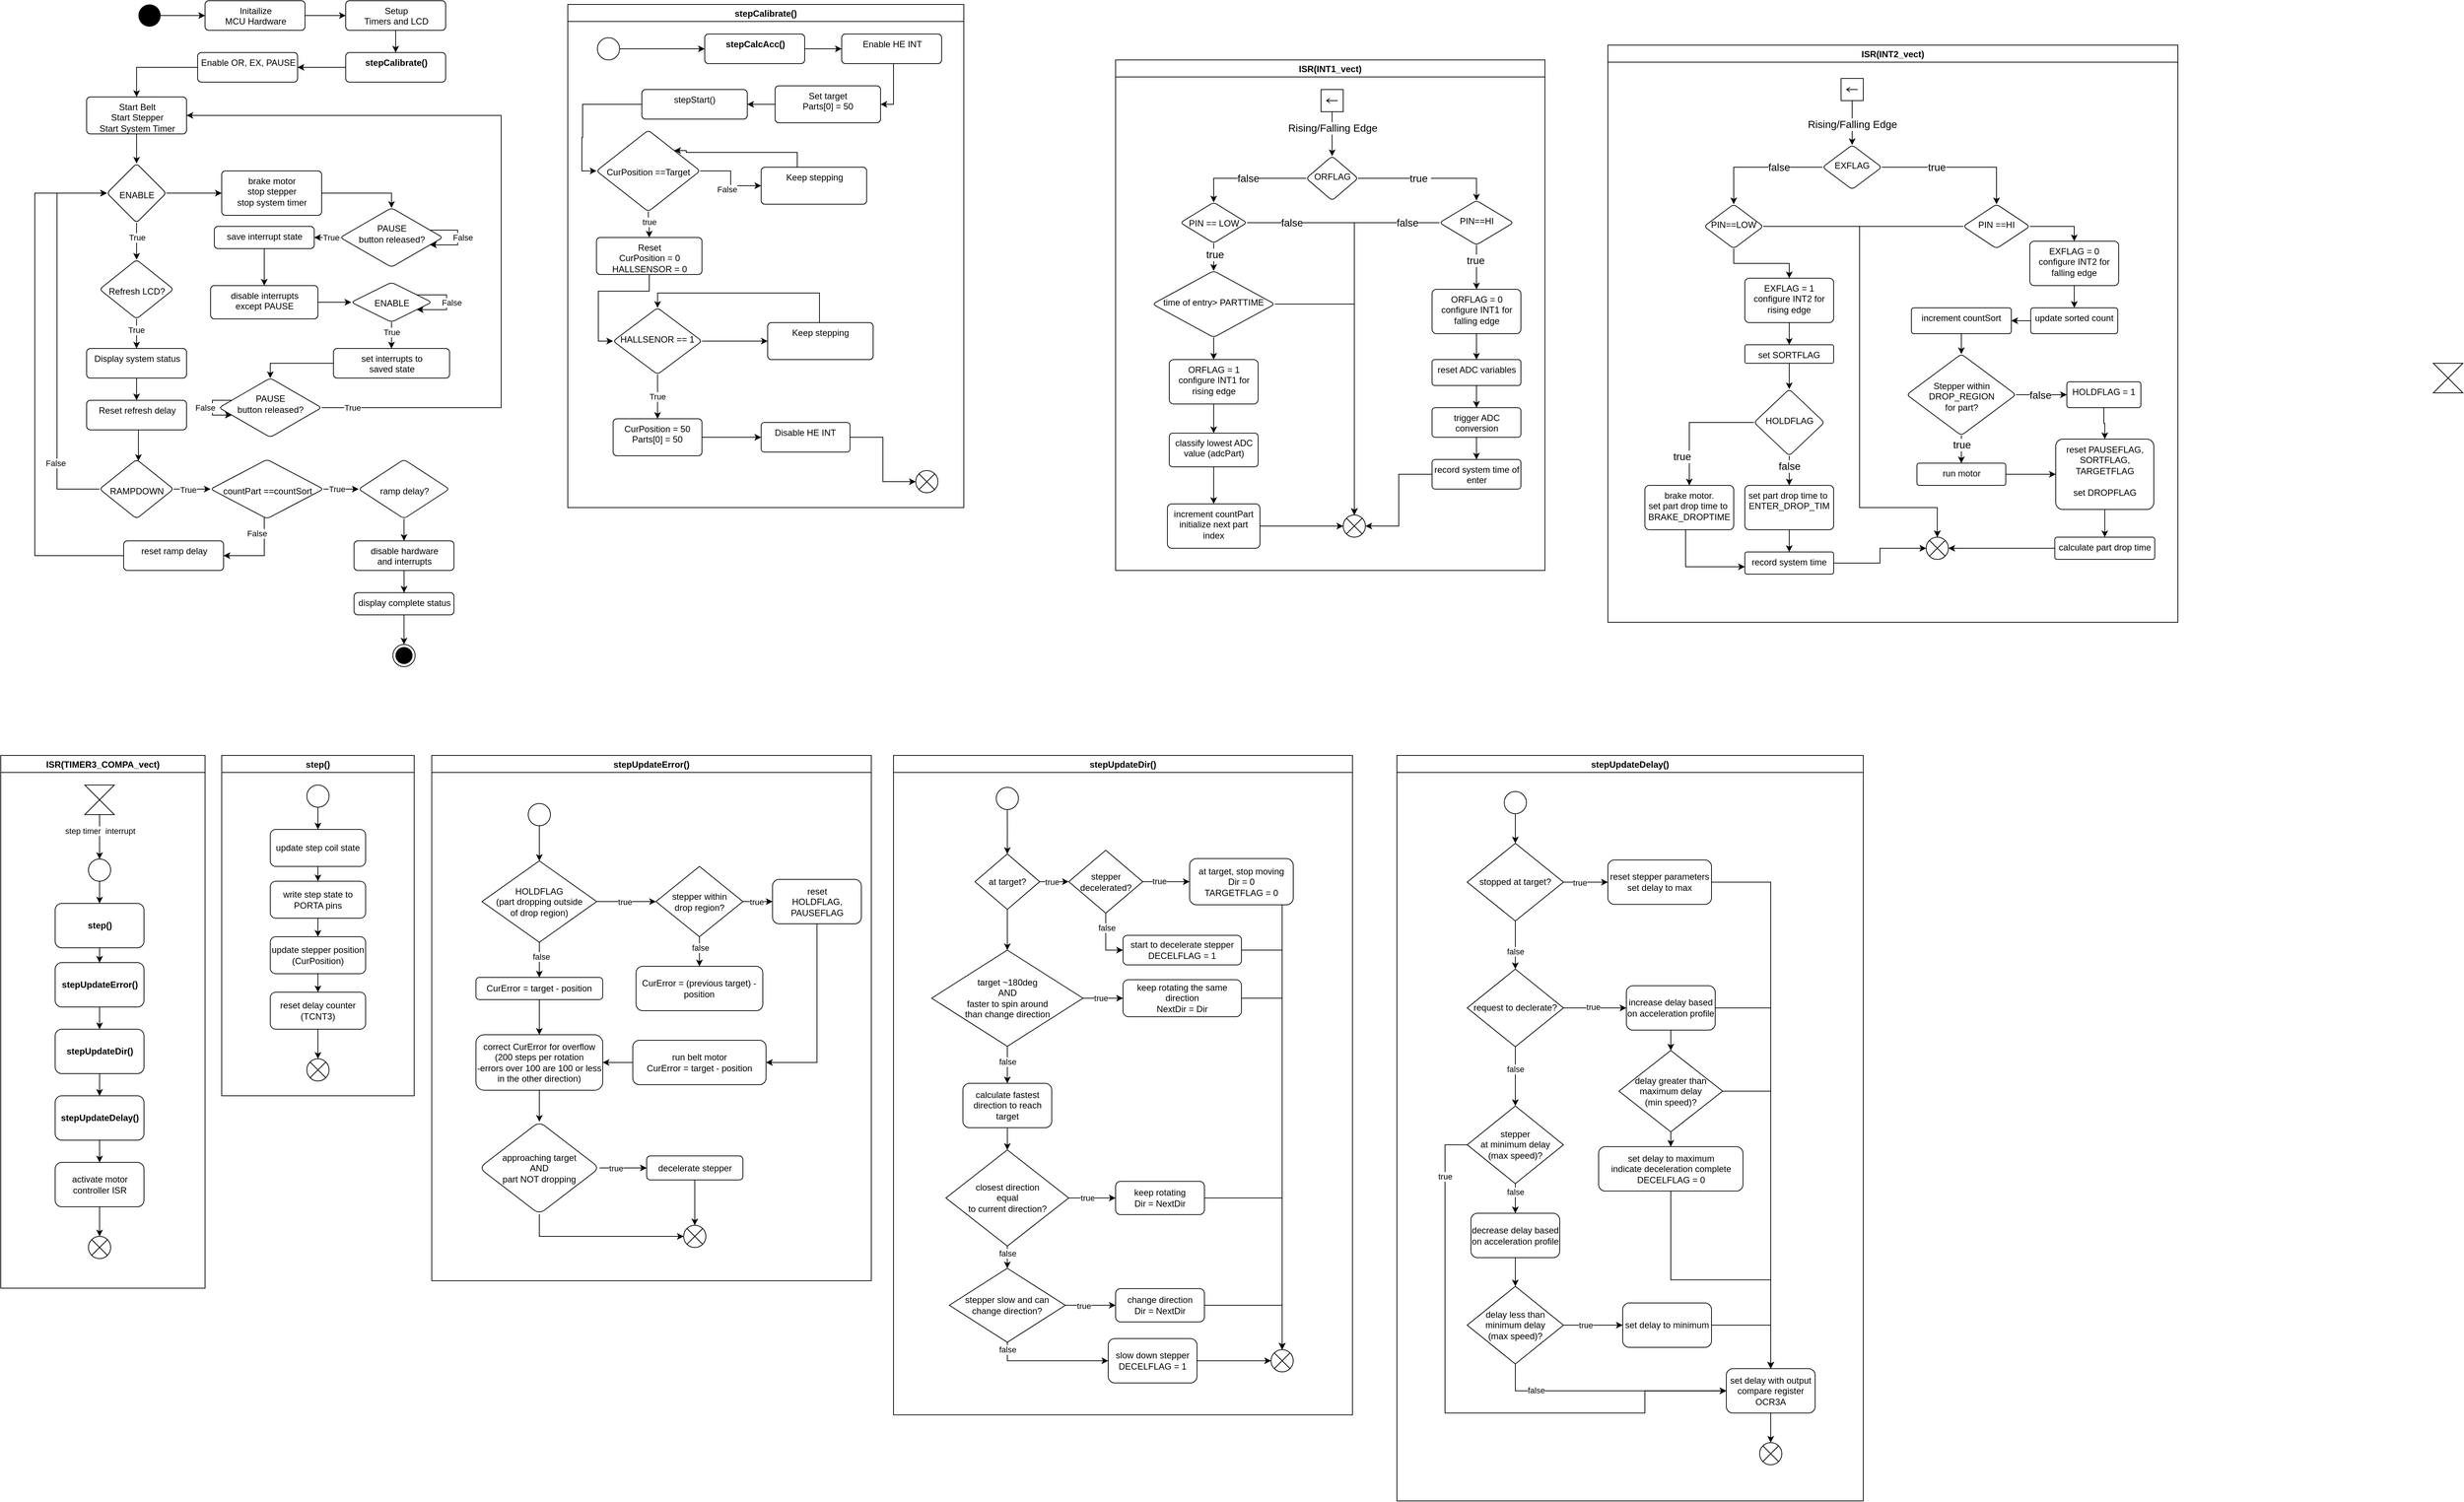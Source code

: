 <mxfile version="20.3.0" type="device"><diagram id="7qETui1Nxg3Wwvx2iCVG" name="Page-1"><mxGraphModel dx="1306" dy="709" grid="1" gridSize="10" guides="1" tooltips="1" connect="1" arrows="1" fold="1" page="1" pageScale="1" pageWidth="850" pageHeight="1100" math="0" shadow="0"><root><mxCell id="0"/><mxCell id="1" parent="0"/><mxCell id="VIK1GnXPFfSHgPca91tT-8" value="" style="edgeStyle=orthogonalEdgeStyle;rounded=0;orthogonalLoop=1;jettySize=auto;html=1;" parent="1" source="VIK1GnXPFfSHgPca91tT-3" target="VIK1GnXPFfSHgPca91tT-7" edge="1"><mxGeometry relative="1" as="geometry"/></mxCell><mxCell id="VIK1GnXPFfSHgPca91tT-3" value="" style="ellipse;fillColor=#000000;strokeColor=none;" parent="1" vertex="1"><mxGeometry x="-630" y="65" width="30" height="30" as="geometry"/></mxCell><mxCell id="VIK1GnXPFfSHgPca91tT-4" value="" style="ellipse;html=1;shape=endState;fillColor=strokeColor;" parent="1" vertex="1"><mxGeometry x="-286.25" y="930" width="30" height="30" as="geometry"/></mxCell><mxCell id="VIK1GnXPFfSHgPca91tT-6" value="" style="shape=collate;whiteSpace=wrap;html=1;" parent="1" vertex="1"><mxGeometry x="2470" y="550" width="40" height="40" as="geometry"/></mxCell><mxCell id="VIK1GnXPFfSHgPca91tT-10" value="" style="edgeStyle=orthogonalEdgeStyle;rounded=0;orthogonalLoop=1;jettySize=auto;html=1;" parent="1" source="VIK1GnXPFfSHgPca91tT-7" target="VIK1GnXPFfSHgPca91tT-9" edge="1"><mxGeometry relative="1" as="geometry"/></mxCell><mxCell id="VIK1GnXPFfSHgPca91tT-7" value="Initailize &lt;br&gt;MCU Hardware" style="html=1;align=center;verticalAlign=top;rounded=1;absoluteArcSize=1;arcSize=10;dashed=0;" parent="1" vertex="1"><mxGeometry x="-540" y="60" width="135" height="40" as="geometry"/></mxCell><mxCell id="VIK1GnXPFfSHgPca91tT-54" value="" style="edgeStyle=orthogonalEdgeStyle;rounded=0;orthogonalLoop=1;jettySize=auto;html=1;" parent="1" source="VIK1GnXPFfSHgPca91tT-9" target="VIK1GnXPFfSHgPca91tT-11" edge="1"><mxGeometry relative="1" as="geometry"/></mxCell><mxCell id="VIK1GnXPFfSHgPca91tT-9" value="Setup&lt;br&gt;Timers and LCD" style="html=1;align=center;verticalAlign=top;rounded=1;absoluteArcSize=1;arcSize=10;dashed=0;" parent="1" vertex="1"><mxGeometry x="-350" y="60" width="135" height="40" as="geometry"/></mxCell><mxCell id="VIK1GnXPFfSHgPca91tT-51" value="" style="edgeStyle=orthogonalEdgeStyle;rounded=0;orthogonalLoop=1;jettySize=auto;html=1;" parent="1" source="VIK1GnXPFfSHgPca91tT-11" target="VIK1GnXPFfSHgPca91tT-50" edge="1"><mxGeometry relative="1" as="geometry"/></mxCell><mxCell id="VIK1GnXPFfSHgPca91tT-11" value="&lt;b&gt;stepCalibrate()&lt;/b&gt;" style="html=1;align=center;verticalAlign=top;rounded=1;absoluteArcSize=1;arcSize=10;dashed=0;" parent="1" vertex="1"><mxGeometry x="-350" y="130" width="135" height="40" as="geometry"/></mxCell><mxCell id="VIK1GnXPFfSHgPca91tT-13" value="stepCalibrate()" style="swimlane;" parent="1" vertex="1"><mxGeometry x="-50" y="65" width="535" height="680" as="geometry"/></mxCell><mxCell id="VIK1GnXPFfSHgPca91tT-16" value="" style="edgeStyle=orthogonalEdgeStyle;rounded=0;orthogonalLoop=1;jettySize=auto;html=1;" parent="VIK1GnXPFfSHgPca91tT-13" source="VIK1GnXPFfSHgPca91tT-14" target="VIK1GnXPFfSHgPca91tT-15" edge="1"><mxGeometry relative="1" as="geometry"/></mxCell><mxCell id="VIK1GnXPFfSHgPca91tT-14" value="" style="ellipse;fillColor=#ffffff;strokeColor=#000000;" parent="VIK1GnXPFfSHgPca91tT-13" vertex="1"><mxGeometry x="40" y="45" width="30" height="30" as="geometry"/></mxCell><mxCell id="VIK1GnXPFfSHgPca91tT-44" value="" style="edgeStyle=orthogonalEdgeStyle;rounded=0;orthogonalLoop=1;jettySize=auto;html=1;" parent="VIK1GnXPFfSHgPca91tT-13" source="VIK1GnXPFfSHgPca91tT-15" target="VIK1GnXPFfSHgPca91tT-43" edge="1"><mxGeometry relative="1" as="geometry"/></mxCell><mxCell id="VIK1GnXPFfSHgPca91tT-15" value="&lt;b&gt;stepCalcAcc()&lt;/b&gt;" style="html=1;align=center;verticalAlign=top;rounded=1;absoluteArcSize=1;arcSize=10;dashed=0;" parent="VIK1GnXPFfSHgPca91tT-13" vertex="1"><mxGeometry x="185" y="40" width="135" height="40" as="geometry"/></mxCell><mxCell id="VIK1GnXPFfSHgPca91tT-57" value="" style="edgeStyle=orthogonalEdgeStyle;rounded=0;orthogonalLoop=1;jettySize=auto;html=1;" parent="VIK1GnXPFfSHgPca91tT-13" source="VIK1GnXPFfSHgPca91tT-19" target="VIK1GnXPFfSHgPca91tT-56" edge="1"><mxGeometry relative="1" as="geometry"/></mxCell><mxCell id="VIK1GnXPFfSHgPca91tT-19" value="Set target&lt;br&gt;Parts[0] = 50&lt;br&gt;" style="html=1;align=center;verticalAlign=top;rounded=1;absoluteArcSize=1;arcSize=10;dashed=0;" parent="VIK1GnXPFfSHgPca91tT-13" vertex="1"><mxGeometry x="280" y="110" width="142.5" height="50" as="geometry"/></mxCell><mxCell id="VIK1GnXPFfSHgPca91tT-24" value="True" style="edgeStyle=orthogonalEdgeStyle;rounded=0;orthogonalLoop=1;jettySize=auto;html=1;" parent="VIK1GnXPFfSHgPca91tT-13" source="VIK1GnXPFfSHgPca91tT-21" target="VIK1GnXPFfSHgPca91tT-23" edge="1"><mxGeometry relative="1" as="geometry"/></mxCell><mxCell id="VIK1GnXPFfSHgPca91tT-21" value="&lt;br&gt;&lt;br&gt;HALLSENOR == 1" style="rhombus;whiteSpace=wrap;html=1;verticalAlign=top;rounded=1;arcSize=10;dashed=0;" parent="VIK1GnXPFfSHgPca91tT-13" vertex="1"><mxGeometry x="61.25" y="410" width="120" height="90" as="geometry"/></mxCell><mxCell id="VIK1GnXPFfSHgPca91tT-47" value="" style="edgeStyle=orthogonalEdgeStyle;rounded=0;orthogonalLoop=1;jettySize=auto;html=1;" parent="VIK1GnXPFfSHgPca91tT-13" source="VIK1GnXPFfSHgPca91tT-23" target="VIK1GnXPFfSHgPca91tT-46" edge="1"><mxGeometry relative="1" as="geometry"/></mxCell><mxCell id="VIK1GnXPFfSHgPca91tT-23" value="CurPosition = 50&lt;br&gt;Parts[0] = 50" style="whiteSpace=wrap;html=1;verticalAlign=top;rounded=1;arcSize=10;dashed=0;" parent="VIK1GnXPFfSHgPca91tT-13" vertex="1"><mxGeometry x="61.25" y="560" width="120" height="50" as="geometry"/></mxCell><mxCell id="VIK1GnXPFfSHgPca91tT-25" value="" style="shape=sumEllipse;perimeter=ellipsePerimeter;whiteSpace=wrap;html=1;backgroundOutline=1;" parent="VIK1GnXPFfSHgPca91tT-13" vertex="1"><mxGeometry x="470" y="630" width="30" height="30" as="geometry"/></mxCell><mxCell id="VIK1GnXPFfSHgPca91tT-38" style="edgeStyle=orthogonalEdgeStyle;rounded=0;orthogonalLoop=1;jettySize=auto;html=1;entryX=0.5;entryY=0;entryDx=0;entryDy=0;" parent="VIK1GnXPFfSHgPca91tT-13" source="VIK1GnXPFfSHgPca91tT-28" target="VIK1GnXPFfSHgPca91tT-21" edge="1"><mxGeometry relative="1" as="geometry"><Array as="points"><mxPoint x="340" y="390"/><mxPoint x="121" y="390"/></Array></mxGeometry></mxCell><mxCell id="VIK1GnXPFfSHgPca91tT-28" value="Keep stepping" style="html=1;align=center;verticalAlign=top;rounded=1;absoluteArcSize=1;arcSize=10;dashed=0;" parent="VIK1GnXPFfSHgPca91tT-13" vertex="1"><mxGeometry x="270" y="430" width="142.5" height="50" as="geometry"/></mxCell><mxCell id="VIK1GnXPFfSHgPca91tT-27" style="edgeStyle=orthogonalEdgeStyle;rounded=0;orthogonalLoop=1;jettySize=auto;html=1;" parent="VIK1GnXPFfSHgPca91tT-13" source="VIK1GnXPFfSHgPca91tT-21" target="VIK1GnXPFfSHgPca91tT-28" edge="1"><mxGeometry relative="1" as="geometry"><mxPoint x="180" y="480" as="targetPoint"/></mxGeometry></mxCell><mxCell id="VIK1GnXPFfSHgPca91tT-35" style="edgeStyle=orthogonalEdgeStyle;rounded=0;orthogonalLoop=1;jettySize=auto;html=1;entryX=0.5;entryY=0;entryDx=0;entryDy=0;" parent="VIK1GnXPFfSHgPca91tT-13" source="VIK1GnXPFfSHgPca91tT-32" target="VIK1GnXPFfSHgPca91tT-34" edge="1"><mxGeometry relative="1" as="geometry"/></mxCell><mxCell id="VIK1GnXPFfSHgPca91tT-36" value="true" style="edgeLabel;html=1;align=center;verticalAlign=middle;resizable=0;points=[];" parent="VIK1GnXPFfSHgPca91tT-35" vertex="1" connectable="0"><mxGeometry x="0.175" relative="1" as="geometry"><mxPoint y="-7" as="offset"/></mxGeometry></mxCell><mxCell id="VIK1GnXPFfSHgPca91tT-40" style="edgeStyle=orthogonalEdgeStyle;rounded=0;orthogonalLoop=1;jettySize=auto;html=1;" parent="VIK1GnXPFfSHgPca91tT-13" source="VIK1GnXPFfSHgPca91tT-32" target="VIK1GnXPFfSHgPca91tT-39" edge="1"><mxGeometry relative="1" as="geometry"/></mxCell><mxCell id="VIK1GnXPFfSHgPca91tT-42" value="False" style="edgeLabel;html=1;align=center;verticalAlign=middle;resizable=0;points=[];" parent="VIK1GnXPFfSHgPca91tT-40" vertex="1" connectable="0"><mxGeometry x="-0.573" y="-1" relative="1" as="geometry"><mxPoint x="14" y="24" as="offset"/></mxGeometry></mxCell><mxCell id="VIK1GnXPFfSHgPca91tT-32" value="&lt;br&gt;&lt;br&gt;&lt;br&gt;CurPosition ==Target" style="rhombus;whiteSpace=wrap;html=1;verticalAlign=top;rounded=1;arcSize=10;dashed=0;" parent="VIK1GnXPFfSHgPca91tT-13" vertex="1"><mxGeometry x="38.75" y="170" width="140" height="110" as="geometry"/></mxCell><mxCell id="VIK1GnXPFfSHgPca91tT-37" style="edgeStyle=orthogonalEdgeStyle;rounded=0;orthogonalLoop=1;jettySize=auto;html=1;entryX=0;entryY=0.5;entryDx=0;entryDy=0;" parent="VIK1GnXPFfSHgPca91tT-13" source="VIK1GnXPFfSHgPca91tT-34" target="VIK1GnXPFfSHgPca91tT-21" edge="1"><mxGeometry relative="1" as="geometry"/></mxCell><mxCell id="VIK1GnXPFfSHgPca91tT-34" value="Reset&lt;br&gt;CurPosition = 0&lt;br&gt;HALLSENSOR = 0" style="html=1;align=center;verticalAlign=top;rounded=1;absoluteArcSize=1;arcSize=10;dashed=0;" parent="VIK1GnXPFfSHgPca91tT-13" vertex="1"><mxGeometry x="38.75" y="315" width="142.5" height="50" as="geometry"/></mxCell><mxCell id="VIK1GnXPFfSHgPca91tT-41" style="edgeStyle=orthogonalEdgeStyle;rounded=0;orthogonalLoop=1;jettySize=auto;html=1;entryX=1;entryY=0;entryDx=0;entryDy=0;" parent="VIK1GnXPFfSHgPca91tT-13" source="VIK1GnXPFfSHgPca91tT-39" target="VIK1GnXPFfSHgPca91tT-32" edge="1"><mxGeometry relative="1" as="geometry"><Array as="points"><mxPoint x="310" y="200"/><mxPoint x="160" y="200"/><mxPoint x="160" y="197"/></Array></mxGeometry></mxCell><mxCell id="VIK1GnXPFfSHgPca91tT-39" value="Keep stepping" style="html=1;align=center;verticalAlign=top;rounded=1;absoluteArcSize=1;arcSize=10;dashed=0;" parent="VIK1GnXPFfSHgPca91tT-13" vertex="1"><mxGeometry x="261.25" y="220" width="142.5" height="50" as="geometry"/></mxCell><mxCell id="VIK1GnXPFfSHgPca91tT-45" style="edgeStyle=orthogonalEdgeStyle;rounded=0;orthogonalLoop=1;jettySize=auto;html=1;entryX=1;entryY=0.5;entryDx=0;entryDy=0;" parent="VIK1GnXPFfSHgPca91tT-13" source="VIK1GnXPFfSHgPca91tT-43" target="VIK1GnXPFfSHgPca91tT-19" edge="1"><mxGeometry relative="1" as="geometry"><Array as="points"><mxPoint x="440" y="135"/></Array></mxGeometry></mxCell><mxCell id="VIK1GnXPFfSHgPca91tT-43" value="Enable HE INT" style="html=1;align=center;verticalAlign=top;rounded=1;absoluteArcSize=1;arcSize=10;dashed=0;" parent="VIK1GnXPFfSHgPca91tT-13" vertex="1"><mxGeometry x="370" y="40" width="135" height="40" as="geometry"/></mxCell><mxCell id="VIK1GnXPFfSHgPca91tT-49" style="edgeStyle=orthogonalEdgeStyle;rounded=0;orthogonalLoop=1;jettySize=auto;html=1;entryX=0;entryY=0.5;entryDx=0;entryDy=0;" parent="VIK1GnXPFfSHgPca91tT-13" source="VIK1GnXPFfSHgPca91tT-46" target="VIK1GnXPFfSHgPca91tT-25" edge="1"><mxGeometry relative="1" as="geometry"/></mxCell><mxCell id="VIK1GnXPFfSHgPca91tT-46" value="Disable HE INT" style="whiteSpace=wrap;html=1;verticalAlign=top;rounded=1;arcSize=10;dashed=0;" parent="VIK1GnXPFfSHgPca91tT-13" vertex="1"><mxGeometry x="261.25" y="565" width="120" height="40" as="geometry"/></mxCell><mxCell id="VIK1GnXPFfSHgPca91tT-58" style="edgeStyle=orthogonalEdgeStyle;rounded=0;orthogonalLoop=1;jettySize=auto;html=1;entryX=0;entryY=0.5;entryDx=0;entryDy=0;" parent="VIK1GnXPFfSHgPca91tT-13" source="VIK1GnXPFfSHgPca91tT-56" target="VIK1GnXPFfSHgPca91tT-32" edge="1"><mxGeometry relative="1" as="geometry"><Array as="points"><mxPoint x="20" y="135"/><mxPoint x="20" y="180"/><mxPoint x="19" y="180"/><mxPoint x="19" y="225"/></Array></mxGeometry></mxCell><mxCell id="VIK1GnXPFfSHgPca91tT-56" value="stepStart()" style="html=1;align=center;verticalAlign=top;rounded=1;absoluteArcSize=1;arcSize=10;dashed=0;" parent="VIK1GnXPFfSHgPca91tT-13" vertex="1"><mxGeometry x="100" y="115" width="142.5" height="40" as="geometry"/></mxCell><mxCell id="VIK1GnXPFfSHgPca91tT-53" value="" style="edgeStyle=orthogonalEdgeStyle;rounded=0;orthogonalLoop=1;jettySize=auto;html=1;" parent="1" source="VIK1GnXPFfSHgPca91tT-50" target="VIK1GnXPFfSHgPca91tT-52" edge="1"><mxGeometry relative="1" as="geometry"/></mxCell><mxCell id="VIK1GnXPFfSHgPca91tT-50" value="Enable OR, EX, PAUSE" style="html=1;align=center;verticalAlign=top;rounded=1;absoluteArcSize=1;arcSize=10;dashed=0;" parent="1" vertex="1"><mxGeometry x="-550" y="130" width="135" height="40" as="geometry"/></mxCell><mxCell id="VIK1GnXPFfSHgPca91tT-60" value="" style="edgeStyle=orthogonalEdgeStyle;rounded=0;orthogonalLoop=1;jettySize=auto;html=1;" parent="1" source="VIK1GnXPFfSHgPca91tT-52" target="VIK1GnXPFfSHgPca91tT-59" edge="1"><mxGeometry relative="1" as="geometry"/></mxCell><mxCell id="VIK1GnXPFfSHgPca91tT-52" value="Start Belt&lt;br&gt;Start Stepper&lt;br&gt;Start System Timer" style="html=1;align=center;verticalAlign=top;rounded=1;absoluteArcSize=1;arcSize=10;dashed=0;" parent="1" vertex="1"><mxGeometry x="-700" y="190" width="135" height="50" as="geometry"/></mxCell><mxCell id="VIK1GnXPFfSHgPca91tT-62" value="" style="edgeStyle=orthogonalEdgeStyle;rounded=0;orthogonalLoop=1;jettySize=auto;html=1;entryX=0.5;entryY=0;entryDx=0;entryDy=0;" parent="1" source="VIK1GnXPFfSHgPca91tT-59" target="VIK1GnXPFfSHgPca91tT-64" edge="1"><mxGeometry relative="1" as="geometry"><mxPoint x="-632.5" y="460" as="targetPoint"/></mxGeometry></mxCell><mxCell id="VIK1GnXPFfSHgPca91tT-63" value="True" style="edgeLabel;html=1;align=center;verticalAlign=middle;resizable=0;points=[];" parent="VIK1GnXPFfSHgPca91tT-62" vertex="1" connectable="0"><mxGeometry x="-0.591" relative="1" as="geometry"><mxPoint y="10" as="offset"/></mxGeometry></mxCell><mxCell id="VIK1GnXPFfSHgPca91tT-93" style="edgeStyle=orthogonalEdgeStyle;rounded=0;orthogonalLoop=1;jettySize=auto;html=1;" parent="1" source="VIK1GnXPFfSHgPca91tT-59" target="VIK1GnXPFfSHgPca91tT-94" edge="1"><mxGeometry relative="1" as="geometry"><mxPoint x="-520" y="320" as="targetPoint"/></mxGeometry></mxCell><mxCell id="VIK1GnXPFfSHgPca91tT-59" value="&lt;br&gt;&lt;br&gt;ENABLE" style="rhombus;whiteSpace=wrap;html=1;verticalAlign=top;rounded=1;arcSize=10;dashed=0;" parent="1" vertex="1"><mxGeometry x="-672.5" y="280" width="80" height="80" as="geometry"/></mxCell><mxCell id="VIK1GnXPFfSHgPca91tT-65" style="edgeStyle=orthogonalEdgeStyle;rounded=0;orthogonalLoop=1;jettySize=auto;html=1;entryX=0.5;entryY=0;entryDx=0;entryDy=0;" parent="1" source="VIK1GnXPFfSHgPca91tT-64" target="VIK1GnXPFfSHgPca91tT-67" edge="1"><mxGeometry relative="1" as="geometry"><mxPoint x="-320" y="350" as="targetPoint"/></mxGeometry></mxCell><mxCell id="VIK1GnXPFfSHgPca91tT-66" value="True" style="edgeLabel;html=1;align=center;verticalAlign=middle;resizable=0;points=[];" parent="VIK1GnXPFfSHgPca91tT-65" vertex="1" connectable="0"><mxGeometry x="-0.269" y="-1" relative="1" as="geometry"><mxPoint as="offset"/></mxGeometry></mxCell><mxCell id="VIK1GnXPFfSHgPca91tT-64" value="&lt;br&gt;&lt;br&gt;Refresh LCD?" style="rhombus;whiteSpace=wrap;html=1;verticalAlign=top;rounded=1;arcSize=10;dashed=0;" parent="1" vertex="1"><mxGeometry x="-682.5" y="410" width="100" height="80" as="geometry"/></mxCell><mxCell id="VIK1GnXPFfSHgPca91tT-72" style="edgeStyle=orthogonalEdgeStyle;rounded=0;orthogonalLoop=1;jettySize=auto;html=1;entryX=0.5;entryY=0;entryDx=0;entryDy=0;" parent="1" source="VIK1GnXPFfSHgPca91tT-67" target="VIK1GnXPFfSHgPca91tT-68" edge="1"><mxGeometry relative="1" as="geometry"/></mxCell><mxCell id="VIK1GnXPFfSHgPca91tT-67" value="Display system status" style="html=1;align=center;verticalAlign=top;rounded=1;absoluteArcSize=1;arcSize=10;dashed=0;" parent="1" vertex="1"><mxGeometry x="-700" y="530" width="135" height="40" as="geometry"/></mxCell><mxCell id="VIK1GnXPFfSHgPca91tT-71" value="" style="edgeStyle=orthogonalEdgeStyle;rounded=0;orthogonalLoop=1;jettySize=auto;html=1;" parent="1" source="VIK1GnXPFfSHgPca91tT-68" target="VIK1GnXPFfSHgPca91tT-70" edge="1"><mxGeometry relative="1" as="geometry"><Array as="points"><mxPoint x="-630" y="660"/><mxPoint x="-630" y="660"/></Array></mxGeometry></mxCell><mxCell id="VIK1GnXPFfSHgPca91tT-68" value="Reset refresh delay" style="html=1;align=center;verticalAlign=top;rounded=1;absoluteArcSize=1;arcSize=10;dashed=0;" parent="1" vertex="1"><mxGeometry x="-700" y="600" width="135" height="40" as="geometry"/></mxCell><mxCell id="VIK1GnXPFfSHgPca91tT-76" style="edgeStyle=orthogonalEdgeStyle;rounded=0;orthogonalLoop=1;jettySize=auto;html=1;entryX=0;entryY=0.5;entryDx=0;entryDy=0;" parent="1" source="VIK1GnXPFfSHgPca91tT-70" target="VIK1GnXPFfSHgPca91tT-59" edge="1"><mxGeometry relative="1" as="geometry"><Array as="points"><mxPoint x="-740" y="720"/><mxPoint x="-740" y="320"/></Array></mxGeometry></mxCell><mxCell id="VIK1GnXPFfSHgPca91tT-77" value="False" style="edgeLabel;html=1;align=center;verticalAlign=middle;resizable=0;points=[];" parent="VIK1GnXPFfSHgPca91tT-76" vertex="1" connectable="0"><mxGeometry x="-0.645" y="2" relative="1" as="geometry"><mxPoint as="offset"/></mxGeometry></mxCell><mxCell id="VIK1GnXPFfSHgPca91tT-78" value="" style="edgeStyle=orthogonalEdgeStyle;rounded=0;orthogonalLoop=1;jettySize=auto;html=1;" parent="1" source="VIK1GnXPFfSHgPca91tT-70" target="VIK1GnXPFfSHgPca91tT-75" edge="1"><mxGeometry relative="1" as="geometry"/></mxCell><mxCell id="VIK1GnXPFfSHgPca91tT-89" value="True" style="edgeLabel;html=1;align=center;verticalAlign=middle;resizable=0;points=[];" parent="VIK1GnXPFfSHgPca91tT-78" vertex="1" connectable="0"><mxGeometry x="-0.237" y="-1" relative="1" as="geometry"><mxPoint as="offset"/></mxGeometry></mxCell><mxCell id="VIK1GnXPFfSHgPca91tT-70" value="&lt;br&gt;&lt;br&gt;RAMPDOWN" style="rhombus;whiteSpace=wrap;html=1;verticalAlign=top;rounded=1;arcSize=10;dashed=0;" parent="1" vertex="1"><mxGeometry x="-682.5" y="680" width="100" height="80" as="geometry"/></mxCell><mxCell id="VIK1GnXPFfSHgPca91tT-80" value="" style="edgeStyle=orthogonalEdgeStyle;rounded=0;orthogonalLoop=1;jettySize=auto;html=1;" parent="1" source="VIK1GnXPFfSHgPca91tT-75" target="VIK1GnXPFfSHgPca91tT-79" edge="1"><mxGeometry relative="1" as="geometry"/></mxCell><mxCell id="VIK1GnXPFfSHgPca91tT-88" value="True" style="edgeLabel;html=1;align=center;verticalAlign=middle;resizable=0;points=[];" parent="VIK1GnXPFfSHgPca91tT-80" vertex="1" connectable="0"><mxGeometry x="-0.262" relative="1" as="geometry"><mxPoint as="offset"/></mxGeometry></mxCell><mxCell id="VIK1GnXPFfSHgPca91tT-90" style="edgeStyle=orthogonalEdgeStyle;rounded=0;orthogonalLoop=1;jettySize=auto;html=1;entryX=1;entryY=0.5;entryDx=0;entryDy=0;" parent="1" source="VIK1GnXPFfSHgPca91tT-75" target="VIK1GnXPFfSHgPca91tT-87" edge="1"><mxGeometry relative="1" as="geometry"><Array as="points"><mxPoint x="-460" y="810"/></Array></mxGeometry></mxCell><mxCell id="VIK1GnXPFfSHgPca91tT-91" value="False" style="edgeLabel;html=1;align=center;verticalAlign=middle;resizable=0;points=[];" parent="VIK1GnXPFfSHgPca91tT-90" vertex="1" connectable="0"><mxGeometry x="0.049" y="-2" relative="1" as="geometry"><mxPoint x="-6" y="-28" as="offset"/></mxGeometry></mxCell><mxCell id="VIK1GnXPFfSHgPca91tT-75" value="&lt;br&gt;&lt;br&gt;countPart ==countSort" style="rhombus;whiteSpace=wrap;html=1;verticalAlign=top;rounded=1;arcSize=10;dashed=0;" parent="1" vertex="1"><mxGeometry x="-532.5" y="680" width="152.5" height="80" as="geometry"/></mxCell><mxCell id="VIK1GnXPFfSHgPca91tT-83" value="" style="edgeStyle=orthogonalEdgeStyle;rounded=0;orthogonalLoop=1;jettySize=auto;html=1;" parent="1" source="VIK1GnXPFfSHgPca91tT-79" target="VIK1GnXPFfSHgPca91tT-82" edge="1"><mxGeometry relative="1" as="geometry"/></mxCell><mxCell id="VIK1GnXPFfSHgPca91tT-79" value="&lt;br&gt;&lt;br&gt;ramp delay?" style="rhombus;whiteSpace=wrap;html=1;verticalAlign=top;rounded=1;arcSize=10;dashed=0;" parent="1" vertex="1"><mxGeometry x="-332.5" y="680" width="122.5" height="80" as="geometry"/></mxCell><mxCell id="VIK1GnXPFfSHgPca91tT-85" value="" style="edgeStyle=orthogonalEdgeStyle;rounded=0;orthogonalLoop=1;jettySize=auto;html=1;" parent="1" source="VIK1GnXPFfSHgPca91tT-82" target="VIK1GnXPFfSHgPca91tT-84" edge="1"><mxGeometry relative="1" as="geometry"/></mxCell><mxCell id="VIK1GnXPFfSHgPca91tT-82" value="disable hardware&lt;br&gt;and interrupts" style="html=1;align=center;verticalAlign=top;rounded=1;absoluteArcSize=1;arcSize=10;dashed=0;" parent="1" vertex="1"><mxGeometry x="-338.75" y="790" width="135" height="40" as="geometry"/></mxCell><mxCell id="VIK1GnXPFfSHgPca91tT-86" value="" style="edgeStyle=orthogonalEdgeStyle;rounded=0;orthogonalLoop=1;jettySize=auto;html=1;" parent="1" source="VIK1GnXPFfSHgPca91tT-84" target="VIK1GnXPFfSHgPca91tT-4" edge="1"><mxGeometry relative="1" as="geometry"/></mxCell><mxCell id="VIK1GnXPFfSHgPca91tT-84" value="display complete status" style="html=1;align=center;verticalAlign=top;rounded=1;absoluteArcSize=1;arcSize=10;dashed=0;" parent="1" vertex="1"><mxGeometry x="-338.75" y="860" width="135" height="30" as="geometry"/></mxCell><mxCell id="VIK1GnXPFfSHgPca91tT-92" style="edgeStyle=orthogonalEdgeStyle;rounded=0;orthogonalLoop=1;jettySize=auto;html=1;entryX=0;entryY=0.5;entryDx=0;entryDy=0;" parent="1" source="VIK1GnXPFfSHgPca91tT-87" target="VIK1GnXPFfSHgPca91tT-59" edge="1"><mxGeometry relative="1" as="geometry"><Array as="points"><mxPoint x="-770" y="810"/><mxPoint x="-770" y="320"/></Array></mxGeometry></mxCell><mxCell id="VIK1GnXPFfSHgPca91tT-87" value="reset ramp delay" style="html=1;align=center;verticalAlign=top;rounded=1;absoluteArcSize=1;arcSize=10;dashed=0;" parent="1" vertex="1"><mxGeometry x="-650" y="790" width="135" height="40" as="geometry"/></mxCell><mxCell id="VIK1GnXPFfSHgPca91tT-95" style="edgeStyle=orthogonalEdgeStyle;rounded=0;orthogonalLoop=1;jettySize=auto;html=1;entryX=0.5;entryY=0;entryDx=0;entryDy=0;" parent="1" source="VIK1GnXPFfSHgPca91tT-94" target="VIK1GnXPFfSHgPca91tT-97" edge="1"><mxGeometry relative="1" as="geometry"><mxPoint x="-290" y="360" as="targetPoint"/></mxGeometry></mxCell><mxCell id="VIK1GnXPFfSHgPca91tT-94" value="brake motor&lt;br&gt;stop stepper&lt;br&gt;stop system timer" style="html=1;align=center;verticalAlign=top;rounded=1;absoluteArcSize=1;arcSize=10;dashed=0;" parent="1" vertex="1"><mxGeometry x="-517.5" y="290" width="135" height="60" as="geometry"/></mxCell><mxCell id="VIK1GnXPFfSHgPca91tT-100" style="edgeStyle=orthogonalEdgeStyle;rounded=0;orthogonalLoop=1;jettySize=auto;html=1;" parent="1" source="VIK1GnXPFfSHgPca91tT-97" target="VIK1GnXPFfSHgPca91tT-101" edge="1"><mxGeometry relative="1" as="geometry"><mxPoint x="-377.5" y="380" as="targetPoint"/><Array as="points"><mxPoint x="-377.5" y="380"/><mxPoint x="-377.5" y="380"/></Array></mxGeometry></mxCell><mxCell id="VIK1GnXPFfSHgPca91tT-107" value="True" style="edgeLabel;html=1;align=center;verticalAlign=middle;resizable=0;points=[];" parent="VIK1GnXPFfSHgPca91tT-100" vertex="1" connectable="0"><mxGeometry x="-0.295" y="1" relative="1" as="geometry"><mxPoint y="-1" as="offset"/></mxGeometry></mxCell><mxCell id="VIK1GnXPFfSHgPca91tT-97" value="&lt;br&gt;PAUSE&lt;br&gt;button released?" style="rhombus;whiteSpace=wrap;html=1;verticalAlign=top;rounded=1;arcSize=10;dashed=0;" parent="1" vertex="1"><mxGeometry x="-357.5" y="340" width="138.75" height="80" as="geometry"/></mxCell><mxCell id="VIK1GnXPFfSHgPca91tT-98" style="edgeStyle=orthogonalEdgeStyle;rounded=0;orthogonalLoop=1;jettySize=auto;html=1;" parent="1" source="VIK1GnXPFfSHgPca91tT-97" target="VIK1GnXPFfSHgPca91tT-97" edge="1"><mxGeometry relative="1" as="geometry"/></mxCell><mxCell id="VIK1GnXPFfSHgPca91tT-99" value="False" style="edgeLabel;html=1;align=center;verticalAlign=middle;resizable=0;points=[];" parent="VIK1GnXPFfSHgPca91tT-98" vertex="1" connectable="0"><mxGeometry x="-0.144" relative="1" as="geometry"><mxPoint x="6" y="7" as="offset"/></mxGeometry></mxCell><mxCell id="VIK1GnXPFfSHgPca91tT-103" value="" style="edgeStyle=orthogonalEdgeStyle;rounded=0;orthogonalLoop=1;jettySize=auto;html=1;" parent="1" source="VIK1GnXPFfSHgPca91tT-101" target="VIK1GnXPFfSHgPca91tT-102" edge="1"><mxGeometry relative="1" as="geometry"/></mxCell><mxCell id="VIK1GnXPFfSHgPca91tT-101" value="save interrupt state" style="html=1;align=center;verticalAlign=top;rounded=1;absoluteArcSize=1;arcSize=10;dashed=0;" parent="1" vertex="1"><mxGeometry x="-527.5" y="365" width="135" height="30" as="geometry"/></mxCell><mxCell id="VIK1GnXPFfSHgPca91tT-108" value="" style="edgeStyle=orthogonalEdgeStyle;rounded=0;orthogonalLoop=1;jettySize=auto;html=1;" parent="1" source="VIK1GnXPFfSHgPca91tT-102" target="VIK1GnXPFfSHgPca91tT-104" edge="1"><mxGeometry relative="1" as="geometry"/></mxCell><mxCell id="VIK1GnXPFfSHgPca91tT-102" value="disable interrupts&lt;br&gt;except PAUSE" style="html=1;align=center;verticalAlign=top;rounded=1;absoluteArcSize=1;arcSize=10;dashed=0;" parent="1" vertex="1"><mxGeometry x="-532.5" y="445" width="145" height="45" as="geometry"/></mxCell><mxCell id="VIK1GnXPFfSHgPca91tT-114" value="" style="edgeStyle=orthogonalEdgeStyle;rounded=0;orthogonalLoop=1;jettySize=auto;html=1;" parent="1" source="VIK1GnXPFfSHgPca91tT-104" target="VIK1GnXPFfSHgPca91tT-113" edge="1"><mxGeometry relative="1" as="geometry"/></mxCell><mxCell id="VIK1GnXPFfSHgPca91tT-116" value="True" style="edgeLabel;html=1;align=center;verticalAlign=middle;resizable=0;points=[];" parent="VIK1GnXPFfSHgPca91tT-114" vertex="1" connectable="0"><mxGeometry x="-0.329" relative="1" as="geometry"><mxPoint y="1" as="offset"/></mxGeometry></mxCell><mxCell id="VIK1GnXPFfSHgPca91tT-104" value="&lt;br&gt;ENABLE" style="rhombus;whiteSpace=wrap;html=1;verticalAlign=top;rounded=1;arcSize=10;dashed=0;" parent="1" vertex="1"><mxGeometry x="-342.5" y="440.63" width="108.75" height="53.75" as="geometry"/></mxCell><mxCell id="VIK1GnXPFfSHgPca91tT-105" style="edgeStyle=orthogonalEdgeStyle;rounded=0;orthogonalLoop=1;jettySize=auto;html=1;" parent="1" source="VIK1GnXPFfSHgPca91tT-104" target="VIK1GnXPFfSHgPca91tT-104" edge="1"><mxGeometry relative="1" as="geometry"/></mxCell><mxCell id="VIK1GnXPFfSHgPca91tT-106" value="False" style="edgeLabel;html=1;align=center;verticalAlign=middle;resizable=0;points=[];" parent="VIK1GnXPFfSHgPca91tT-105" vertex="1" connectable="0"><mxGeometry x="-0.144" relative="1" as="geometry"><mxPoint x="6" y="7" as="offset"/></mxGeometry></mxCell><mxCell id="VIK1GnXPFfSHgPca91tT-117" style="edgeStyle=orthogonalEdgeStyle;rounded=0;orthogonalLoop=1;jettySize=auto;html=1;entryX=1;entryY=0.5;entryDx=0;entryDy=0;" parent="1" source="VIK1GnXPFfSHgPca91tT-109" target="VIK1GnXPFfSHgPca91tT-52" edge="1"><mxGeometry relative="1" as="geometry"><mxPoint x="-160" y="600" as="targetPoint"/><Array as="points"><mxPoint x="-140" y="610"/><mxPoint x="-140" y="215"/></Array></mxGeometry></mxCell><mxCell id="VIK1GnXPFfSHgPca91tT-118" value="True" style="edgeLabel;html=1;align=center;verticalAlign=middle;resizable=0;points=[];" parent="VIK1GnXPFfSHgPca91tT-117" vertex="1" connectable="0"><mxGeometry x="-0.922" relative="1" as="geometry"><mxPoint as="offset"/></mxGeometry></mxCell><mxCell id="VIK1GnXPFfSHgPca91tT-109" value="&lt;br&gt;PAUSE&lt;br&gt;button released?" style="rhombus;whiteSpace=wrap;html=1;verticalAlign=top;rounded=1;arcSize=10;dashed=0;" parent="1" vertex="1"><mxGeometry x="-521.25" y="570" width="138.75" height="80" as="geometry"/></mxCell><mxCell id="VIK1GnXPFfSHgPca91tT-110" style="edgeStyle=orthogonalEdgeStyle;rounded=0;orthogonalLoop=1;jettySize=auto;html=1;" parent="1" source="VIK1GnXPFfSHgPca91tT-109" target="VIK1GnXPFfSHgPca91tT-109" edge="1"><mxGeometry relative="1" as="geometry"><Array as="points"><mxPoint x="-530" y="610"/></Array></mxGeometry></mxCell><mxCell id="VIK1GnXPFfSHgPca91tT-111" value="False" style="edgeLabel;html=1;align=center;verticalAlign=middle;resizable=0;points=[];" parent="VIK1GnXPFfSHgPca91tT-110" vertex="1" connectable="0"><mxGeometry x="-0.144" relative="1" as="geometry"><mxPoint x="-10" y="5" as="offset"/></mxGeometry></mxCell><mxCell id="VIK1GnXPFfSHgPca91tT-115" style="edgeStyle=orthogonalEdgeStyle;rounded=0;orthogonalLoop=1;jettySize=auto;html=1;entryX=0.5;entryY=0;entryDx=0;entryDy=0;" parent="1" source="VIK1GnXPFfSHgPca91tT-113" target="VIK1GnXPFfSHgPca91tT-109" edge="1"><mxGeometry relative="1" as="geometry"/></mxCell><mxCell id="VIK1GnXPFfSHgPca91tT-113" value="set interrupts to&lt;br&gt;saved state" style="html=1;align=center;verticalAlign=top;rounded=1;absoluteArcSize=1;arcSize=10;dashed=0;" parent="1" vertex="1"><mxGeometry x="-366.56" y="530" width="156.87" height="40" as="geometry"/></mxCell><mxCell id="VIK1GnXPFfSHgPca91tT-135" value="ISR(TIMER3_COMPA_vect)" style="swimlane;" parent="1" vertex="1"><mxGeometry x="-816" y="1080" width="276" height="720" as="geometry"/></mxCell><mxCell id="VIK1GnXPFfSHgPca91tT-119" value="" style="ellipse;fillColor=#ffffff;strokeColor=#000000;" parent="VIK1GnXPFfSHgPca91tT-135" vertex="1"><mxGeometry x="118.5" y="140" width="30" height="30" as="geometry"/></mxCell><mxCell id="VIK1GnXPFfSHgPca91tT-121" value="" style="edgeStyle=orthogonalEdgeStyle;rounded=0;orthogonalLoop=1;jettySize=auto;html=1;" parent="VIK1GnXPFfSHgPca91tT-135" source="VIK1GnXPFfSHgPca91tT-120" target="VIK1GnXPFfSHgPca91tT-119" edge="1"><mxGeometry relative="1" as="geometry"/></mxCell><mxCell id="VIK1GnXPFfSHgPca91tT-122" value="step timer&amp;nbsp; interrupt" style="edgeLabel;html=1;align=center;verticalAlign=middle;resizable=0;points=[];" parent="VIK1GnXPFfSHgPca91tT-121" vertex="1" connectable="0"><mxGeometry x="-0.27" relative="1" as="geometry"><mxPoint as="offset"/></mxGeometry></mxCell><mxCell id="VIK1GnXPFfSHgPca91tT-120" value="" style="shape=collate;whiteSpace=wrap;html=1;" parent="VIK1GnXPFfSHgPca91tT-135" vertex="1"><mxGeometry x="113.5" y="40" width="40" height="40" as="geometry"/></mxCell><mxCell id="VIK1GnXPFfSHgPca91tT-123" value="&lt;b&gt;step()&lt;/b&gt;" style="rounded=1;whiteSpace=wrap;html=1;fillColor=#ffffff;strokeColor=#000000;" parent="VIK1GnXPFfSHgPca91tT-135" vertex="1"><mxGeometry x="73.5" y="200" width="120" height="60" as="geometry"/></mxCell><mxCell id="VIK1GnXPFfSHgPca91tT-124" value="" style="edgeStyle=orthogonalEdgeStyle;rounded=0;orthogonalLoop=1;jettySize=auto;html=1;" parent="VIK1GnXPFfSHgPca91tT-135" source="VIK1GnXPFfSHgPca91tT-119" target="VIK1GnXPFfSHgPca91tT-123" edge="1"><mxGeometry relative="1" as="geometry"/></mxCell><mxCell id="VIK1GnXPFfSHgPca91tT-125" value="&lt;b&gt;stepUpdateError()&lt;/b&gt;" style="rounded=1;whiteSpace=wrap;html=1;fillColor=#ffffff;strokeColor=#000000;" parent="VIK1GnXPFfSHgPca91tT-135" vertex="1"><mxGeometry x="73.5" y="280" width="120" height="60" as="geometry"/></mxCell><mxCell id="VIK1GnXPFfSHgPca91tT-126" value="" style="edgeStyle=orthogonalEdgeStyle;rounded=0;orthogonalLoop=1;jettySize=auto;html=1;" parent="VIK1GnXPFfSHgPca91tT-135" source="VIK1GnXPFfSHgPca91tT-123" target="VIK1GnXPFfSHgPca91tT-125" edge="1"><mxGeometry relative="1" as="geometry"/></mxCell><mxCell id="VIK1GnXPFfSHgPca91tT-127" value="&lt;b&gt;stepUpdateDir()&lt;/b&gt;" style="rounded=1;whiteSpace=wrap;html=1;fillColor=#ffffff;strokeColor=#000000;" parent="VIK1GnXPFfSHgPca91tT-135" vertex="1"><mxGeometry x="73.5" y="370" width="120" height="60" as="geometry"/></mxCell><mxCell id="VIK1GnXPFfSHgPca91tT-128" value="" style="edgeStyle=orthogonalEdgeStyle;rounded=0;orthogonalLoop=1;jettySize=auto;html=1;" parent="VIK1GnXPFfSHgPca91tT-135" source="VIK1GnXPFfSHgPca91tT-125" target="VIK1GnXPFfSHgPca91tT-127" edge="1"><mxGeometry relative="1" as="geometry"/></mxCell><mxCell id="VIK1GnXPFfSHgPca91tT-129" value="&lt;b&gt;stepUpdateDelay()&lt;/b&gt;" style="rounded=1;whiteSpace=wrap;html=1;fillColor=#ffffff;strokeColor=#000000;" parent="VIK1GnXPFfSHgPca91tT-135" vertex="1"><mxGeometry x="73.5" y="460" width="120" height="60" as="geometry"/></mxCell><mxCell id="VIK1GnXPFfSHgPca91tT-130" value="" style="edgeStyle=orthogonalEdgeStyle;rounded=0;orthogonalLoop=1;jettySize=auto;html=1;" parent="VIK1GnXPFfSHgPca91tT-135" source="VIK1GnXPFfSHgPca91tT-127" target="VIK1GnXPFfSHgPca91tT-129" edge="1"><mxGeometry relative="1" as="geometry"/></mxCell><mxCell id="VIK1GnXPFfSHgPca91tT-131" value="activate motor controller ISR" style="whiteSpace=wrap;html=1;fillColor=#ffffff;strokeColor=#000000;rounded=1;" parent="VIK1GnXPFfSHgPca91tT-135" vertex="1"><mxGeometry x="73.5" y="550" width="120" height="60" as="geometry"/></mxCell><mxCell id="VIK1GnXPFfSHgPca91tT-132" value="" style="edgeStyle=orthogonalEdgeStyle;rounded=0;orthogonalLoop=1;jettySize=auto;html=1;" parent="VIK1GnXPFfSHgPca91tT-135" source="VIK1GnXPFfSHgPca91tT-129" target="VIK1GnXPFfSHgPca91tT-131" edge="1"><mxGeometry relative="1" as="geometry"/></mxCell><mxCell id="VIK1GnXPFfSHgPca91tT-133" value="" style="shape=sumEllipse;perimeter=ellipsePerimeter;whiteSpace=wrap;html=1;backgroundOutline=1;" parent="VIK1GnXPFfSHgPca91tT-135" vertex="1"><mxGeometry x="118.5" y="650" width="30" height="30" as="geometry"/></mxCell><mxCell id="VIK1GnXPFfSHgPca91tT-134" value="" style="edgeStyle=orthogonalEdgeStyle;rounded=0;orthogonalLoop=1;jettySize=auto;html=1;" parent="VIK1GnXPFfSHgPca91tT-135" source="VIK1GnXPFfSHgPca91tT-131" target="VIK1GnXPFfSHgPca91tT-133" edge="1"><mxGeometry relative="1" as="geometry"/></mxCell><mxCell id="VIK1GnXPFfSHgPca91tT-137" value="ISR(INT2_vect)" style="swimlane;" parent="1" vertex="1"><mxGeometry x="1355" y="120" width="770" height="780" as="geometry"/></mxCell><mxCell id="rH_EBazFABdpn1C2e2Rk-43" value="" style="shape=mxgraph.uml25.inputPin;html=1;points=[[0,0.5],[1,0.5]];strokeWidth=1;fontSize=14;" vertex="1" parent="VIK1GnXPFfSHgPca91tT-137"><mxGeometry x="315" y="45" width="30" height="30" as="geometry"/></mxCell><mxCell id="rH_EBazFABdpn1C2e2Rk-44" value="&lt;br&gt;EXFLAG" style="rhombus;whiteSpace=wrap;html=1;verticalAlign=top;rounded=1;arcSize=10;dashed=0;" vertex="1" parent="VIK1GnXPFfSHgPca91tT-137"><mxGeometry x="290" y="135" width="80" height="60" as="geometry"/></mxCell><mxCell id="rH_EBazFABdpn1C2e2Rk-45" value="" style="edgeStyle=orthogonalEdgeStyle;rounded=0;orthogonalLoop=1;jettySize=auto;html=1;fontSize=14;" edge="1" parent="VIK1GnXPFfSHgPca91tT-137" source="rH_EBazFABdpn1C2e2Rk-43" target="rH_EBazFABdpn1C2e2Rk-44"><mxGeometry relative="1" as="geometry"/></mxCell><mxCell id="rH_EBazFABdpn1C2e2Rk-46" value="Rising/Falling Edge" style="edgeLabel;html=1;align=center;verticalAlign=middle;resizable=0;points=[];fontSize=14;" vertex="1" connectable="0" parent="rH_EBazFABdpn1C2e2Rk-45"><mxGeometry x="0.328" relative="1" as="geometry"><mxPoint y="-8" as="offset"/></mxGeometry></mxCell><mxCell id="rH_EBazFABdpn1C2e2Rk-49" value="&lt;br&gt;PIN ==HI" style="rhombus;whiteSpace=wrap;html=1;verticalAlign=top;rounded=1;arcSize=10;dashed=0;" vertex="1" parent="VIK1GnXPFfSHgPca91tT-137"><mxGeometry x="480" y="215" width="90" height="60" as="geometry"/></mxCell><mxCell id="rH_EBazFABdpn1C2e2Rk-48" value="" style="edgeStyle=orthogonalEdgeStyle;rounded=0;orthogonalLoop=1;jettySize=auto;html=1;fontSize=14;entryX=0.5;entryY=0;entryDx=0;entryDy=0;" edge="1" parent="VIK1GnXPFfSHgPca91tT-137" source="rH_EBazFABdpn1C2e2Rk-44" target="rH_EBazFABdpn1C2e2Rk-49"><mxGeometry relative="1" as="geometry"><mxPoint x="430" y="245" as="targetPoint"/><Array as="points"><mxPoint x="525" y="165"/></Array></mxGeometry></mxCell><mxCell id="rH_EBazFABdpn1C2e2Rk-52" value="true" style="edgeLabel;html=1;align=center;verticalAlign=middle;resizable=0;points=[];fontSize=14;" vertex="1" connectable="0" parent="rH_EBazFABdpn1C2e2Rk-48"><mxGeometry x="-0.28" relative="1" as="geometry"><mxPoint as="offset"/></mxGeometry></mxCell><mxCell id="rH_EBazFABdpn1C2e2Rk-50" value="&lt;br&gt;PIN==LOW" style="rhombus;whiteSpace=wrap;html=1;verticalAlign=top;rounded=1;arcSize=10;dashed=0;" vertex="1" parent="VIK1GnXPFfSHgPca91tT-137"><mxGeometry x="130" y="215" width="80" height="60" as="geometry"/></mxCell><mxCell id="rH_EBazFABdpn1C2e2Rk-51" value="" style="edgeStyle=orthogonalEdgeStyle;rounded=0;orthogonalLoop=1;jettySize=auto;html=1;fontSize=14;" edge="1" parent="VIK1GnXPFfSHgPca91tT-137" source="rH_EBazFABdpn1C2e2Rk-44" target="rH_EBazFABdpn1C2e2Rk-50"><mxGeometry relative="1" as="geometry"/></mxCell><mxCell id="rH_EBazFABdpn1C2e2Rk-53" value="false" style="edgeLabel;html=1;align=center;verticalAlign=middle;resizable=0;points=[];fontSize=14;" vertex="1" connectable="0" parent="rH_EBazFABdpn1C2e2Rk-51"><mxGeometry x="-0.304" relative="1" as="geometry"><mxPoint as="offset"/></mxGeometry></mxCell><mxCell id="rH_EBazFABdpn1C2e2Rk-54" value="EXFLAG = 1&lt;br&gt;configure INT2 for rising edge" style="rounded=1;whiteSpace=wrap;html=1;verticalAlign=top;arcSize=10;dashed=0;" vertex="1" parent="VIK1GnXPFfSHgPca91tT-137"><mxGeometry x="185" y="315" width="120" height="60" as="geometry"/></mxCell><mxCell id="rH_EBazFABdpn1C2e2Rk-55" value="" style="edgeStyle=orthogonalEdgeStyle;rounded=0;orthogonalLoop=1;jettySize=auto;html=1;fontSize=14;" edge="1" parent="VIK1GnXPFfSHgPca91tT-137" source="rH_EBazFABdpn1C2e2Rk-50" target="rH_EBazFABdpn1C2e2Rk-54"><mxGeometry relative="1" as="geometry"/></mxCell><mxCell id="rH_EBazFABdpn1C2e2Rk-56" value="set SORTFLAG" style="rounded=1;whiteSpace=wrap;html=1;verticalAlign=top;arcSize=10;dashed=0;" vertex="1" parent="VIK1GnXPFfSHgPca91tT-137"><mxGeometry x="185" y="405" width="120" height="25" as="geometry"/></mxCell><mxCell id="rH_EBazFABdpn1C2e2Rk-57" value="" style="edgeStyle=orthogonalEdgeStyle;rounded=0;orthogonalLoop=1;jettySize=auto;html=1;fontSize=14;" edge="1" parent="VIK1GnXPFfSHgPca91tT-137" source="rH_EBazFABdpn1C2e2Rk-54" target="rH_EBazFABdpn1C2e2Rk-56"><mxGeometry relative="1" as="geometry"/></mxCell><mxCell id="rH_EBazFABdpn1C2e2Rk-58" value="&lt;br&gt;&lt;br&gt;HOLDFLAG" style="rhombus;whiteSpace=wrap;html=1;verticalAlign=top;rounded=1;arcSize=10;dashed=0;" vertex="1" parent="VIK1GnXPFfSHgPca91tT-137"><mxGeometry x="197.5" y="465" width="95" height="90" as="geometry"/></mxCell><mxCell id="rH_EBazFABdpn1C2e2Rk-59" value="" style="edgeStyle=orthogonalEdgeStyle;rounded=0;orthogonalLoop=1;jettySize=auto;html=1;fontSize=14;" edge="1" parent="VIK1GnXPFfSHgPca91tT-137" source="rH_EBazFABdpn1C2e2Rk-56" target="rH_EBazFABdpn1C2e2Rk-58"><mxGeometry relative="1" as="geometry"/></mxCell><mxCell id="rH_EBazFABdpn1C2e2Rk-60" value="brake motor.&lt;br&gt;set part drop time to&amp;nbsp;&lt;br&gt;BRAKE_DROPTIME" style="rounded=1;whiteSpace=wrap;html=1;verticalAlign=top;arcSize=10;dashed=0;" vertex="1" parent="VIK1GnXPFfSHgPca91tT-137"><mxGeometry x="50" y="595" width="120" height="60" as="geometry"/></mxCell><mxCell id="rH_EBazFABdpn1C2e2Rk-61" value="" style="edgeStyle=orthogonalEdgeStyle;rounded=0;orthogonalLoop=1;jettySize=auto;html=1;fontSize=14;" edge="1" parent="VIK1GnXPFfSHgPca91tT-137" source="rH_EBazFABdpn1C2e2Rk-58" target="rH_EBazFABdpn1C2e2Rk-60"><mxGeometry relative="1" as="geometry"/></mxCell><mxCell id="rH_EBazFABdpn1C2e2Rk-62" value="true" style="edgeLabel;html=1;align=center;verticalAlign=middle;resizable=0;points=[];fontSize=14;" vertex="1" connectable="0" parent="rH_EBazFABdpn1C2e2Rk-61"><mxGeometry x="0.246" relative="1" as="geometry"><mxPoint x="-10" y="26" as="offset"/></mxGeometry></mxCell><mxCell id="rH_EBazFABdpn1C2e2Rk-63" value="record system time" style="rounded=1;whiteSpace=wrap;html=1;verticalAlign=top;arcSize=10;dashed=0;" vertex="1" parent="VIK1GnXPFfSHgPca91tT-137"><mxGeometry x="185" y="685" width="120" height="30" as="geometry"/></mxCell><mxCell id="rH_EBazFABdpn1C2e2Rk-64" value="" style="edgeStyle=orthogonalEdgeStyle;rounded=0;orthogonalLoop=1;jettySize=auto;html=1;fontSize=14;" edge="1" parent="VIK1GnXPFfSHgPca91tT-137" source="rH_EBazFABdpn1C2e2Rk-60" target="rH_EBazFABdpn1C2e2Rk-63"><mxGeometry relative="1" as="geometry"><Array as="points"><mxPoint x="105" y="705"/></Array></mxGeometry></mxCell><mxCell id="rH_EBazFABdpn1C2e2Rk-67" value="" style="edgeStyle=orthogonalEdgeStyle;rounded=0;orthogonalLoop=1;jettySize=auto;html=1;fontSize=14;" edge="1" parent="VIK1GnXPFfSHgPca91tT-137" source="rH_EBazFABdpn1C2e2Rk-65" target="rH_EBazFABdpn1C2e2Rk-63"><mxGeometry relative="1" as="geometry"/></mxCell><mxCell id="rH_EBazFABdpn1C2e2Rk-65" value="set part drop time to&amp;nbsp;&lt;br&gt;ENTER_DROP_TIM" style="whiteSpace=wrap;html=1;verticalAlign=top;rounded=1;arcSize=10;dashed=0;" vertex="1" parent="VIK1GnXPFfSHgPca91tT-137"><mxGeometry x="185" y="595" width="120" height="60" as="geometry"/></mxCell><mxCell id="rH_EBazFABdpn1C2e2Rk-66" value="" style="edgeStyle=orthogonalEdgeStyle;rounded=0;orthogonalLoop=1;jettySize=auto;html=1;fontSize=14;" edge="1" parent="VIK1GnXPFfSHgPca91tT-137" source="rH_EBazFABdpn1C2e2Rk-58" target="rH_EBazFABdpn1C2e2Rk-65"><mxGeometry relative="1" as="geometry"><Array as="points"><mxPoint x="245" y="565"/></Array></mxGeometry></mxCell><mxCell id="rH_EBazFABdpn1C2e2Rk-94" value="false" style="edgeLabel;html=1;align=center;verticalAlign=middle;resizable=0;points=[];fontSize=14;" vertex="1" connectable="0" parent="rH_EBazFABdpn1C2e2Rk-66"><mxGeometry x="-0.3" relative="1" as="geometry"><mxPoint as="offset"/></mxGeometry></mxCell><mxCell id="rH_EBazFABdpn1C2e2Rk-68" value="EXFLAG = 0&lt;br&gt;configure INT2 for falling edge" style="rounded=1;whiteSpace=wrap;html=1;verticalAlign=top;arcSize=10;dashed=0;" vertex="1" parent="VIK1GnXPFfSHgPca91tT-137"><mxGeometry x="570" y="265" width="120" height="60" as="geometry"/></mxCell><mxCell id="rH_EBazFABdpn1C2e2Rk-69" value="" style="edgeStyle=orthogonalEdgeStyle;rounded=0;orthogonalLoop=1;jettySize=auto;html=1;fontSize=14;" edge="1" parent="VIK1GnXPFfSHgPca91tT-137" source="rH_EBazFABdpn1C2e2Rk-49" target="rH_EBazFABdpn1C2e2Rk-68"><mxGeometry relative="1" as="geometry"><Array as="points"><mxPoint x="630" y="245"/></Array></mxGeometry></mxCell><mxCell id="rH_EBazFABdpn1C2e2Rk-70" value="update sorted count" style="rounded=1;whiteSpace=wrap;html=1;verticalAlign=top;arcSize=10;dashed=0;" vertex="1" parent="VIK1GnXPFfSHgPca91tT-137"><mxGeometry x="571.25" y="355" width="117.5" height="35" as="geometry"/></mxCell><mxCell id="rH_EBazFABdpn1C2e2Rk-71" value="" style="edgeStyle=orthogonalEdgeStyle;rounded=0;orthogonalLoop=1;jettySize=auto;html=1;fontSize=14;" edge="1" parent="VIK1GnXPFfSHgPca91tT-137" source="rH_EBazFABdpn1C2e2Rk-68" target="rH_EBazFABdpn1C2e2Rk-70"><mxGeometry relative="1" as="geometry"/></mxCell><mxCell id="rH_EBazFABdpn1C2e2Rk-72" value="increment countSort" style="rounded=1;whiteSpace=wrap;html=1;verticalAlign=top;arcSize=10;dashed=0;" vertex="1" parent="VIK1GnXPFfSHgPca91tT-137"><mxGeometry x="410" y="355" width="135" height="35" as="geometry"/></mxCell><mxCell id="rH_EBazFABdpn1C2e2Rk-73" value="" style="edgeStyle=orthogonalEdgeStyle;rounded=0;orthogonalLoop=1;jettySize=auto;html=1;fontSize=14;" edge="1" parent="VIK1GnXPFfSHgPca91tT-137" source="rH_EBazFABdpn1C2e2Rk-70" target="rH_EBazFABdpn1C2e2Rk-72"><mxGeometry relative="1" as="geometry"/></mxCell><mxCell id="rH_EBazFABdpn1C2e2Rk-74" value="&lt;br&gt;&lt;br&gt;Stepper within DROP_REGION&lt;br&gt;for part?" style="rhombus;whiteSpace=wrap;html=1;verticalAlign=top;rounded=1;arcSize=10;dashed=0;" vertex="1" parent="VIK1GnXPFfSHgPca91tT-137"><mxGeometry x="403.75" y="417.5" width="147.5" height="110" as="geometry"/></mxCell><mxCell id="rH_EBazFABdpn1C2e2Rk-75" value="" style="edgeStyle=orthogonalEdgeStyle;rounded=0;orthogonalLoop=1;jettySize=auto;html=1;fontSize=14;" edge="1" parent="VIK1GnXPFfSHgPca91tT-137" source="rH_EBazFABdpn1C2e2Rk-72" target="rH_EBazFABdpn1C2e2Rk-74"><mxGeometry relative="1" as="geometry"/></mxCell><mxCell id="rH_EBazFABdpn1C2e2Rk-76" value="HOLDFLAG = 1" style="rounded=1;whiteSpace=wrap;html=1;verticalAlign=top;arcSize=10;dashed=0;" vertex="1" parent="VIK1GnXPFfSHgPca91tT-137"><mxGeometry x="620" y="455" width="100" height="35" as="geometry"/></mxCell><mxCell id="rH_EBazFABdpn1C2e2Rk-77" value="" style="edgeStyle=orthogonalEdgeStyle;rounded=0;orthogonalLoop=1;jettySize=auto;html=1;fontSize=14;" edge="1" parent="VIK1GnXPFfSHgPca91tT-137" source="rH_EBazFABdpn1C2e2Rk-74" target="rH_EBazFABdpn1C2e2Rk-76"><mxGeometry relative="1" as="geometry"><Array as="points"><mxPoint x="620" y="475"/><mxPoint x="620" y="475"/></Array></mxGeometry></mxCell><mxCell id="rH_EBazFABdpn1C2e2Rk-80" value="false" style="edgeLabel;html=1;align=center;verticalAlign=middle;resizable=0;points=[];fontSize=14;" vertex="1" connectable="0" parent="rH_EBazFABdpn1C2e2Rk-77"><mxGeometry x="-0.164" y="-1" relative="1" as="geometry"><mxPoint x="4" y="-1" as="offset"/></mxGeometry></mxCell><mxCell id="rH_EBazFABdpn1C2e2Rk-81" value="run motor" style="rounded=1;whiteSpace=wrap;html=1;verticalAlign=top;arcSize=10;dashed=0;" vertex="1" parent="VIK1GnXPFfSHgPca91tT-137"><mxGeometry x="417.5" y="565" width="120" height="30" as="geometry"/></mxCell><mxCell id="rH_EBazFABdpn1C2e2Rk-82" value="" style="edgeStyle=orthogonalEdgeStyle;rounded=0;orthogonalLoop=1;jettySize=auto;html=1;fontSize=14;" edge="1" parent="VIK1GnXPFfSHgPca91tT-137" source="rH_EBazFABdpn1C2e2Rk-74" target="rH_EBazFABdpn1C2e2Rk-81"><mxGeometry relative="1" as="geometry"/></mxCell><mxCell id="rH_EBazFABdpn1C2e2Rk-83" value="true" style="edgeLabel;html=1;align=center;verticalAlign=middle;resizable=0;points=[];fontSize=14;" vertex="1" connectable="0" parent="rH_EBazFABdpn1C2e2Rk-82"><mxGeometry x="-0.33" relative="1" as="geometry"><mxPoint as="offset"/></mxGeometry></mxCell><mxCell id="rH_EBazFABdpn1C2e2Rk-84" value="reset PAUSEFLAG, SORTFLAG, TARGETFLAG&lt;br&gt;&lt;br&gt;set DROPFLAG" style="rounded=1;whiteSpace=wrap;html=1;verticalAlign=top;arcSize=10;dashed=0;" vertex="1" parent="VIK1GnXPFfSHgPca91tT-137"><mxGeometry x="605" y="532.5" width="132.5" height="95" as="geometry"/></mxCell><mxCell id="rH_EBazFABdpn1C2e2Rk-86" value="" style="edgeStyle=orthogonalEdgeStyle;rounded=0;orthogonalLoop=1;jettySize=auto;html=1;fontSize=14;" edge="1" parent="VIK1GnXPFfSHgPca91tT-137" source="rH_EBazFABdpn1C2e2Rk-76" target="rH_EBazFABdpn1C2e2Rk-84"><mxGeometry relative="1" as="geometry"/></mxCell><mxCell id="rH_EBazFABdpn1C2e2Rk-85" value="" style="edgeStyle=orthogonalEdgeStyle;rounded=0;orthogonalLoop=1;jettySize=auto;html=1;fontSize=14;" edge="1" parent="VIK1GnXPFfSHgPca91tT-137" source="rH_EBazFABdpn1C2e2Rk-81" target="rH_EBazFABdpn1C2e2Rk-84"><mxGeometry relative="1" as="geometry"/></mxCell><mxCell id="rH_EBazFABdpn1C2e2Rk-87" value="calculate part drop time" style="rounded=1;whiteSpace=wrap;html=1;verticalAlign=top;arcSize=10;dashed=0;" vertex="1" parent="VIK1GnXPFfSHgPca91tT-137"><mxGeometry x="603.75" y="665" width="135" height="30" as="geometry"/></mxCell><mxCell id="rH_EBazFABdpn1C2e2Rk-88" value="" style="edgeStyle=orthogonalEdgeStyle;rounded=0;orthogonalLoop=1;jettySize=auto;html=1;fontSize=14;" edge="1" parent="VIK1GnXPFfSHgPca91tT-137" source="rH_EBazFABdpn1C2e2Rk-84" target="rH_EBazFABdpn1C2e2Rk-87"><mxGeometry relative="1" as="geometry"/></mxCell><mxCell id="rH_EBazFABdpn1C2e2Rk-89" value="" style="shape=sumEllipse;perimeter=ellipsePerimeter;whiteSpace=wrap;html=1;backgroundOutline=1;" vertex="1" parent="VIK1GnXPFfSHgPca91tT-137"><mxGeometry x="430" y="665" width="30" height="30" as="geometry"/></mxCell><mxCell id="rH_EBazFABdpn1C2e2Rk-92" style="edgeStyle=orthogonalEdgeStyle;rounded=0;orthogonalLoop=1;jettySize=auto;html=1;entryX=0.5;entryY=0;entryDx=0;entryDy=0;fontSize=14;" edge="1" parent="VIK1GnXPFfSHgPca91tT-137" source="rH_EBazFABdpn1C2e2Rk-49" target="rH_EBazFABdpn1C2e2Rk-89"><mxGeometry relative="1" as="geometry"><Array as="points"><mxPoint x="340" y="245"/><mxPoint x="340" y="625"/><mxPoint x="445" y="625"/></Array></mxGeometry></mxCell><mxCell id="rH_EBazFABdpn1C2e2Rk-93" style="edgeStyle=orthogonalEdgeStyle;rounded=0;orthogonalLoop=1;jettySize=auto;html=1;entryX=0.5;entryY=0;entryDx=0;entryDy=0;fontSize=14;" edge="1" parent="VIK1GnXPFfSHgPca91tT-137" source="rH_EBazFABdpn1C2e2Rk-50" target="rH_EBazFABdpn1C2e2Rk-89"><mxGeometry relative="1" as="geometry"><Array as="points"><mxPoint x="340" y="245"/><mxPoint x="340" y="625"/><mxPoint x="445" y="625"/></Array></mxGeometry></mxCell><mxCell id="rH_EBazFABdpn1C2e2Rk-90" style="edgeStyle=orthogonalEdgeStyle;rounded=0;orthogonalLoop=1;jettySize=auto;html=1;entryX=0;entryY=0.5;entryDx=0;entryDy=0;fontSize=14;" edge="1" parent="VIK1GnXPFfSHgPca91tT-137" source="rH_EBazFABdpn1C2e2Rk-63" target="rH_EBazFABdpn1C2e2Rk-89"><mxGeometry relative="1" as="geometry"/></mxCell><mxCell id="rH_EBazFABdpn1C2e2Rk-91" style="edgeStyle=orthogonalEdgeStyle;rounded=0;orthogonalLoop=1;jettySize=auto;html=1;entryX=1;entryY=0.5;entryDx=0;entryDy=0;fontSize=14;" edge="1" parent="VIK1GnXPFfSHgPca91tT-137" source="rH_EBazFABdpn1C2e2Rk-87" target="rH_EBazFABdpn1C2e2Rk-89"><mxGeometry relative="1" as="geometry"/></mxCell><mxCell id="VIK1GnXPFfSHgPca91tT-149" value="step()" style="swimlane;" parent="1" vertex="1"><mxGeometry x="-517.5" y="1080" width="260" height="460" as="geometry"/></mxCell><mxCell id="VIK1GnXPFfSHgPca91tT-138" value="" style="ellipse;fillColor=#ffffff;strokeColor=#000000;" parent="VIK1GnXPFfSHgPca91tT-149" vertex="1"><mxGeometry x="115.01" y="40" width="30" height="30" as="geometry"/></mxCell><mxCell id="VIK1GnXPFfSHgPca91tT-139" value="" style="shape=sumEllipse;perimeter=ellipsePerimeter;whiteSpace=wrap;html=1;backgroundOutline=1;" parent="VIK1GnXPFfSHgPca91tT-149" vertex="1"><mxGeometry x="115" y="410" width="30" height="30" as="geometry"/></mxCell><mxCell id="VIK1GnXPFfSHgPca91tT-140" value="update step coil state" style="rounded=1;whiteSpace=wrap;html=1;fillColor=#ffffff;strokeColor=#000000;" parent="VIK1GnXPFfSHgPca91tT-149" vertex="1"><mxGeometry x="65.63" y="100" width="128.75" height="50" as="geometry"/></mxCell><mxCell id="VIK1GnXPFfSHgPca91tT-141" value="" style="edgeStyle=orthogonalEdgeStyle;rounded=0;orthogonalLoop=1;jettySize=auto;html=1;" parent="VIK1GnXPFfSHgPca91tT-149" source="VIK1GnXPFfSHgPca91tT-138" target="VIK1GnXPFfSHgPca91tT-140" edge="1"><mxGeometry relative="1" as="geometry"/></mxCell><mxCell id="VIK1GnXPFfSHgPca91tT-142" value="write step state to PORTA pins" style="rounded=1;whiteSpace=wrap;html=1;fillColor=#ffffff;strokeColor=#000000;" parent="VIK1GnXPFfSHgPca91tT-149" vertex="1"><mxGeometry x="65.64" y="170" width="128.75" height="50" as="geometry"/></mxCell><mxCell id="VIK1GnXPFfSHgPca91tT-143" value="" style="edgeStyle=orthogonalEdgeStyle;rounded=0;orthogonalLoop=1;jettySize=auto;html=1;" parent="VIK1GnXPFfSHgPca91tT-149" source="VIK1GnXPFfSHgPca91tT-140" target="VIK1GnXPFfSHgPca91tT-142" edge="1"><mxGeometry relative="1" as="geometry"/></mxCell><mxCell id="VIK1GnXPFfSHgPca91tT-144" value="update stepper position (CurPosition)" style="rounded=1;whiteSpace=wrap;html=1;fillColor=#ffffff;strokeColor=#000000;" parent="VIK1GnXPFfSHgPca91tT-149" vertex="1"><mxGeometry x="65.63" y="245" width="128.75" height="50" as="geometry"/></mxCell><mxCell id="VIK1GnXPFfSHgPca91tT-145" value="" style="edgeStyle=orthogonalEdgeStyle;rounded=0;orthogonalLoop=1;jettySize=auto;html=1;" parent="VIK1GnXPFfSHgPca91tT-149" source="VIK1GnXPFfSHgPca91tT-142" target="VIK1GnXPFfSHgPca91tT-144" edge="1"><mxGeometry relative="1" as="geometry"/></mxCell><mxCell id="VIK1GnXPFfSHgPca91tT-148" value="" style="edgeStyle=orthogonalEdgeStyle;rounded=0;orthogonalLoop=1;jettySize=auto;html=1;" parent="VIK1GnXPFfSHgPca91tT-149" source="VIK1GnXPFfSHgPca91tT-146" target="VIK1GnXPFfSHgPca91tT-139" edge="1"><mxGeometry relative="1" as="geometry"/></mxCell><mxCell id="VIK1GnXPFfSHgPca91tT-146" value="reset delay counter&lt;br&gt;(TCNT3)" style="rounded=1;whiteSpace=wrap;html=1;fillColor=#ffffff;strokeColor=#000000;" parent="VIK1GnXPFfSHgPca91tT-149" vertex="1"><mxGeometry x="65.63" y="320" width="128.75" height="50" as="geometry"/></mxCell><mxCell id="VIK1GnXPFfSHgPca91tT-147" value="" style="edgeStyle=orthogonalEdgeStyle;rounded=0;orthogonalLoop=1;jettySize=auto;html=1;" parent="VIK1GnXPFfSHgPca91tT-149" source="VIK1GnXPFfSHgPca91tT-144" target="VIK1GnXPFfSHgPca91tT-146" edge="1"><mxGeometry relative="1" as="geometry"/></mxCell><mxCell id="VIK1GnXPFfSHgPca91tT-188" value="stepUpdateError()" style="swimlane;" parent="1" vertex="1"><mxGeometry x="-233.75" y="1080" width="593.75" height="710" as="geometry"/></mxCell><mxCell id="VIK1GnXPFfSHgPca91tT-150" value="" style="ellipse;fillColor=#ffffff;strokeColor=#000000;" parent="VIK1GnXPFfSHgPca91tT-188" vertex="1"><mxGeometry x="130.31" y="65" width="30" height="30" as="geometry"/></mxCell><mxCell id="VIK1GnXPFfSHgPca91tT-153" value="HOLDFLAG&lt;br&gt;(part dropping outside&lt;br&gt;of drop region)" style="rhombus;whiteSpace=wrap;html=1;fillColor=#ffffff;strokeColor=#000000;" parent="VIK1GnXPFfSHgPca91tT-188" vertex="1"><mxGeometry x="67.81" y="142.5" width="155" height="110" as="geometry"/></mxCell><mxCell id="VIK1GnXPFfSHgPca91tT-154" value="" style="edgeStyle=orthogonalEdgeStyle;rounded=0;orthogonalLoop=1;jettySize=auto;html=1;" parent="VIK1GnXPFfSHgPca91tT-188" source="VIK1GnXPFfSHgPca91tT-150" target="VIK1GnXPFfSHgPca91tT-153" edge="1"><mxGeometry relative="1" as="geometry"/></mxCell><mxCell id="VIK1GnXPFfSHgPca91tT-157" value="stepper within &lt;br&gt;drop region?" style="rhombus;whiteSpace=wrap;html=1;fillColor=#ffffff;strokeColor=#000000;" parent="VIK1GnXPFfSHgPca91tT-188" vertex="1"><mxGeometry x="302.81" y="150" width="117.5" height="95" as="geometry"/></mxCell><mxCell id="VIK1GnXPFfSHgPca91tT-158" value="" style="edgeStyle=orthogonalEdgeStyle;rounded=0;orthogonalLoop=1;jettySize=auto;html=1;" parent="VIK1GnXPFfSHgPca91tT-188" source="VIK1GnXPFfSHgPca91tT-153" target="VIK1GnXPFfSHgPca91tT-157" edge="1"><mxGeometry relative="1" as="geometry"/></mxCell><mxCell id="VIK1GnXPFfSHgPca91tT-164" value="true" style="edgeLabel;html=1;align=center;verticalAlign=middle;resizable=0;points=[];" parent="VIK1GnXPFfSHgPca91tT-158" vertex="1" connectable="0"><mxGeometry x="-0.707" relative="1" as="geometry"><mxPoint x="26" as="offset"/></mxGeometry></mxCell><mxCell id="VIK1GnXPFfSHgPca91tT-162" value="reset &lt;br&gt;HOLDFLAG, &lt;br&gt;PAUSEFLAG" style="rounded=1;whiteSpace=wrap;html=1;fillColor=#ffffff;strokeColor=#000000;" parent="VIK1GnXPFfSHgPca91tT-188" vertex="1"><mxGeometry x="460.31" y="167.5" width="120" height="60" as="geometry"/></mxCell><mxCell id="VIK1GnXPFfSHgPca91tT-163" value="" style="edgeStyle=orthogonalEdgeStyle;rounded=0;orthogonalLoop=1;jettySize=auto;html=1;" parent="VIK1GnXPFfSHgPca91tT-188" source="VIK1GnXPFfSHgPca91tT-157" target="VIK1GnXPFfSHgPca91tT-162" edge="1"><mxGeometry relative="1" as="geometry"/></mxCell><mxCell id="VIK1GnXPFfSHgPca91tT-165" value="true" style="edgeLabel;html=1;align=center;verticalAlign=middle;resizable=0;points=[];" parent="VIK1GnXPFfSHgPca91tT-163" vertex="1" connectable="0"><mxGeometry x="-0.631" relative="1" as="geometry"><mxPoint x="11" as="offset"/></mxGeometry></mxCell><mxCell id="VIK1GnXPFfSHgPca91tT-166" value="run belt motor&lt;br&gt;CurError = target - position" style="rounded=1;whiteSpace=wrap;html=1;fillColor=#ffffff;strokeColor=#000000;" parent="VIK1GnXPFfSHgPca91tT-188" vertex="1"><mxGeometry x="271.56" y="385" width="180" height="60" as="geometry"/></mxCell><mxCell id="VIK1GnXPFfSHgPca91tT-167" value="" style="edgeStyle=orthogonalEdgeStyle;rounded=0;orthogonalLoop=1;jettySize=auto;html=1;entryX=1;entryY=0.5;entryDx=0;entryDy=0;" parent="VIK1GnXPFfSHgPca91tT-188" source="VIK1GnXPFfSHgPca91tT-162" target="VIK1GnXPFfSHgPca91tT-166" edge="1"><mxGeometry relative="1" as="geometry"><Array as="points"><mxPoint x="520.31" y="415"/></Array></mxGeometry></mxCell><mxCell id="VIK1GnXPFfSHgPca91tT-169" value="CurError = (previous target) - position" style="rounded=1;whiteSpace=wrap;html=1;fillColor=#ffffff;strokeColor=#000000;" parent="VIK1GnXPFfSHgPca91tT-188" vertex="1"><mxGeometry x="275.94" y="285" width="171.25" height="60" as="geometry"/></mxCell><mxCell id="VIK1GnXPFfSHgPca91tT-170" value="" style="edgeStyle=orthogonalEdgeStyle;rounded=0;orthogonalLoop=1;jettySize=auto;html=1;" parent="VIK1GnXPFfSHgPca91tT-188" source="VIK1GnXPFfSHgPca91tT-157" target="VIK1GnXPFfSHgPca91tT-169" edge="1"><mxGeometry relative="1" as="geometry"/></mxCell><mxCell id="VIK1GnXPFfSHgPca91tT-174" value="false" style="edgeLabel;html=1;align=center;verticalAlign=middle;resizable=0;points=[];" parent="VIK1GnXPFfSHgPca91tT-170" vertex="1" connectable="0"><mxGeometry x="-0.25" y="1" relative="1" as="geometry"><mxPoint as="offset"/></mxGeometry></mxCell><mxCell id="VIK1GnXPFfSHgPca91tT-171" value="CurError = target - position" style="rounded=1;whiteSpace=wrap;html=1;fillColor=#ffffff;strokeColor=#000000;" parent="VIK1GnXPFfSHgPca91tT-188" vertex="1"><mxGeometry x="59.69" y="300" width="171.25" height="30" as="geometry"/></mxCell><mxCell id="VIK1GnXPFfSHgPca91tT-172" value="" style="edgeStyle=orthogonalEdgeStyle;rounded=0;orthogonalLoop=1;jettySize=auto;html=1;" parent="VIK1GnXPFfSHgPca91tT-188" source="VIK1GnXPFfSHgPca91tT-153" target="VIK1GnXPFfSHgPca91tT-171" edge="1"><mxGeometry relative="1" as="geometry"/></mxCell><mxCell id="VIK1GnXPFfSHgPca91tT-173" value="false" style="edgeLabel;html=1;align=center;verticalAlign=middle;resizable=0;points=[];" parent="VIK1GnXPFfSHgPca91tT-172" vertex="1" connectable="0"><mxGeometry x="-0.188" y="2" relative="1" as="geometry"><mxPoint as="offset"/></mxGeometry></mxCell><mxCell id="VIK1GnXPFfSHgPca91tT-176" value="correct CurError for overflow&lt;br&gt;(200 steps per rotation&lt;br&gt;-errors over 100 are 100 or less in the other direction)" style="rounded=1;whiteSpace=wrap;html=1;fillColor=#ffffff;strokeColor=#000000;" parent="VIK1GnXPFfSHgPca91tT-188" vertex="1"><mxGeometry x="59.69" y="377.5" width="171.25" height="75" as="geometry"/></mxCell><mxCell id="VIK1GnXPFfSHgPca91tT-177" value="" style="edgeStyle=orthogonalEdgeStyle;rounded=0;orthogonalLoop=1;jettySize=auto;html=1;" parent="VIK1GnXPFfSHgPca91tT-188" source="VIK1GnXPFfSHgPca91tT-166" target="VIK1GnXPFfSHgPca91tT-176" edge="1"><mxGeometry relative="1" as="geometry"/></mxCell><mxCell id="VIK1GnXPFfSHgPca91tT-178" value="" style="edgeStyle=orthogonalEdgeStyle;rounded=0;orthogonalLoop=1;jettySize=auto;html=1;" parent="VIK1GnXPFfSHgPca91tT-188" source="VIK1GnXPFfSHgPca91tT-171" target="VIK1GnXPFfSHgPca91tT-176" edge="1"><mxGeometry relative="1" as="geometry"/></mxCell><mxCell id="VIK1GnXPFfSHgPca91tT-179" value="approaching target&lt;br&gt;AND&lt;br&gt;part NOT dropping" style="rhombus;whiteSpace=wrap;html=1;fillColor=#ffffff;strokeColor=#000000;rounded=1;" parent="VIK1GnXPFfSHgPca91tT-188" vertex="1"><mxGeometry x="64.06" y="495" width="162.51" height="125" as="geometry"/></mxCell><mxCell id="VIK1GnXPFfSHgPca91tT-180" value="" style="edgeStyle=orthogonalEdgeStyle;rounded=0;orthogonalLoop=1;jettySize=auto;html=1;" parent="VIK1GnXPFfSHgPca91tT-188" source="VIK1GnXPFfSHgPca91tT-176" target="VIK1GnXPFfSHgPca91tT-179" edge="1"><mxGeometry relative="1" as="geometry"/></mxCell><mxCell id="VIK1GnXPFfSHgPca91tT-182" value="decelerate stepper" style="rounded=1;whiteSpace=wrap;html=1;fillColor=#ffffff;strokeColor=#000000;" parent="VIK1GnXPFfSHgPca91tT-188" vertex="1"><mxGeometry x="290.31" y="541.25" width="130" height="32.5" as="geometry"/></mxCell><mxCell id="VIK1GnXPFfSHgPca91tT-181" style="edgeStyle=orthogonalEdgeStyle;rounded=0;orthogonalLoop=1;jettySize=auto;html=1;entryX=0;entryY=0.5;entryDx=0;entryDy=0;" parent="VIK1GnXPFfSHgPca91tT-188" source="VIK1GnXPFfSHgPca91tT-179" target="VIK1GnXPFfSHgPca91tT-182" edge="1"><mxGeometry relative="1" as="geometry"><mxPoint x="330.31" y="557.5" as="targetPoint"/></mxGeometry></mxCell><mxCell id="VIK1GnXPFfSHgPca91tT-183" value="true" style="edgeLabel;html=1;align=center;verticalAlign=middle;resizable=0;points=[];" parent="VIK1GnXPFfSHgPca91tT-181" vertex="1" connectable="0"><mxGeometry x="-0.328" relative="1" as="geometry"><mxPoint as="offset"/></mxGeometry></mxCell><mxCell id="VIK1GnXPFfSHgPca91tT-185" value="" style="shape=sumEllipse;perimeter=ellipsePerimeter;whiteSpace=wrap;html=1;backgroundOutline=1;" parent="VIK1GnXPFfSHgPca91tT-188" vertex="1"><mxGeometry x="340.31" y="635" width="30" height="30" as="geometry"/></mxCell><mxCell id="VIK1GnXPFfSHgPca91tT-186" style="edgeStyle=orthogonalEdgeStyle;rounded=0;orthogonalLoop=1;jettySize=auto;html=1;entryX=0;entryY=0.5;entryDx=0;entryDy=0;" parent="VIK1GnXPFfSHgPca91tT-188" source="VIK1GnXPFfSHgPca91tT-179" target="VIK1GnXPFfSHgPca91tT-185" edge="1"><mxGeometry relative="1" as="geometry"><Array as="points"><mxPoint x="145.31" y="650"/></Array></mxGeometry></mxCell><mxCell id="VIK1GnXPFfSHgPca91tT-187" value="" style="edgeStyle=orthogonalEdgeStyle;rounded=0;orthogonalLoop=1;jettySize=auto;html=1;" parent="VIK1GnXPFfSHgPca91tT-188" source="VIK1GnXPFfSHgPca91tT-182" target="VIK1GnXPFfSHgPca91tT-185" edge="1"><mxGeometry relative="1" as="geometry"/></mxCell><mxCell id="VIK1GnXPFfSHgPca91tT-235" value="stepUpdateDir()" style="swimlane;" parent="1" vertex="1"><mxGeometry x="390" y="1080" width="620" height="891.25" as="geometry"/></mxCell><mxCell id="VIK1GnXPFfSHgPca91tT-189" value="" style="ellipse;fillColor=#ffffff;strokeColor=#000000;" parent="VIK1GnXPFfSHgPca91tT-235" vertex="1"><mxGeometry x="138.75" y="43.12" width="30" height="30" as="geometry"/></mxCell><mxCell id="VIK1GnXPFfSHgPca91tT-190" value="at target?" style="rhombus;whiteSpace=wrap;html=1;fillColor=#ffffff;strokeColor=#000000;" parent="VIK1GnXPFfSHgPca91tT-235" vertex="1"><mxGeometry x="110" y="133.12" width="87.5" height="75" as="geometry"/></mxCell><mxCell id="VIK1GnXPFfSHgPca91tT-191" value="" style="edgeStyle=orthogonalEdgeStyle;rounded=0;orthogonalLoop=1;jettySize=auto;html=1;" parent="VIK1GnXPFfSHgPca91tT-235" source="VIK1GnXPFfSHgPca91tT-189" target="VIK1GnXPFfSHgPca91tT-190" edge="1"><mxGeometry relative="1" as="geometry"/></mxCell><mxCell id="VIK1GnXPFfSHgPca91tT-192" value="stepper decelerated?" style="rhombus;whiteSpace=wrap;html=1;fillColor=#ffffff;strokeColor=#000000;" parent="VIK1GnXPFfSHgPca91tT-235" vertex="1"><mxGeometry x="236.72" y="128.12" width="100" height="85" as="geometry"/></mxCell><mxCell id="VIK1GnXPFfSHgPca91tT-193" value="" style="edgeStyle=orthogonalEdgeStyle;rounded=0;orthogonalLoop=1;jettySize=auto;html=1;" parent="VIK1GnXPFfSHgPca91tT-235" source="VIK1GnXPFfSHgPca91tT-190" target="VIK1GnXPFfSHgPca91tT-192" edge="1"><mxGeometry relative="1" as="geometry"/></mxCell><mxCell id="VIK1GnXPFfSHgPca91tT-194" value="true" style="edgeLabel;html=1;align=center;verticalAlign=middle;resizable=0;points=[];" parent="VIK1GnXPFfSHgPca91tT-193" vertex="1" connectable="0"><mxGeometry x="-0.342" relative="1" as="geometry"><mxPoint x="3" as="offset"/></mxGeometry></mxCell><mxCell id="VIK1GnXPFfSHgPca91tT-197" value="at target, stop moving&lt;br&gt;Dir = 0&lt;br&gt;TARGETFLAG = 0" style="rounded=1;whiteSpace=wrap;html=1;fillColor=#ffffff;strokeColor=#000000;" parent="VIK1GnXPFfSHgPca91tT-235" vertex="1"><mxGeometry x="400" y="139.37" width="140" height="62.5" as="geometry"/></mxCell><mxCell id="VIK1GnXPFfSHgPca91tT-198" value="" style="edgeStyle=orthogonalEdgeStyle;rounded=0;orthogonalLoop=1;jettySize=auto;html=1;" parent="VIK1GnXPFfSHgPca91tT-235" source="VIK1GnXPFfSHgPca91tT-192" target="VIK1GnXPFfSHgPca91tT-197" edge="1"><mxGeometry relative="1" as="geometry"/></mxCell><mxCell id="VIK1GnXPFfSHgPca91tT-227" value="true" style="edgeLabel;html=1;align=center;verticalAlign=middle;resizable=0;points=[];" parent="VIK1GnXPFfSHgPca91tT-198" vertex="1" connectable="0"><mxGeometry x="-0.307" y="1" relative="1" as="geometry"><mxPoint as="offset"/></mxGeometry></mxCell><mxCell id="VIK1GnXPFfSHgPca91tT-201" value="start to decelerate stepper&lt;br&gt;DECELFLAG = 1" style="rounded=1;whiteSpace=wrap;html=1;fillColor=#ffffff;strokeColor=#000000;" parent="VIK1GnXPFfSHgPca91tT-235" vertex="1"><mxGeometry x="310" y="243.12" width="160" height="40" as="geometry"/></mxCell><mxCell id="VIK1GnXPFfSHgPca91tT-202" value="" style="edgeStyle=orthogonalEdgeStyle;rounded=0;orthogonalLoop=1;jettySize=auto;html=1;entryX=0;entryY=0.5;entryDx=0;entryDy=0;" parent="VIK1GnXPFfSHgPca91tT-235" source="VIK1GnXPFfSHgPca91tT-192" target="VIK1GnXPFfSHgPca91tT-201" edge="1"><mxGeometry relative="1" as="geometry"><Array as="points"><mxPoint x="287" y="263.12"/></Array></mxGeometry></mxCell><mxCell id="VIK1GnXPFfSHgPca91tT-226" value="false" style="edgeLabel;html=1;align=center;verticalAlign=middle;resizable=0;points=[];" parent="VIK1GnXPFfSHgPca91tT-202" vertex="1" connectable="0"><mxGeometry x="-0.469" y="1" relative="1" as="geometry"><mxPoint as="offset"/></mxGeometry></mxCell><mxCell id="VIK1GnXPFfSHgPca91tT-203" value="target ~180deg&lt;br&gt;AND&lt;br&gt;faster to spin around&lt;br&gt;than change direction" style="rhombus;whiteSpace=wrap;html=1;fillColor=#ffffff;strokeColor=#000000;" parent="VIK1GnXPFfSHgPca91tT-235" vertex="1"><mxGeometry x="51.56" y="263.12" width="204.38" height="130" as="geometry"/></mxCell><mxCell id="VIK1GnXPFfSHgPca91tT-204" value="" style="edgeStyle=orthogonalEdgeStyle;rounded=0;orthogonalLoop=1;jettySize=auto;html=1;" parent="VIK1GnXPFfSHgPca91tT-235" source="VIK1GnXPFfSHgPca91tT-190" target="VIK1GnXPFfSHgPca91tT-203" edge="1"><mxGeometry relative="1" as="geometry"/></mxCell><mxCell id="VIK1GnXPFfSHgPca91tT-206" value="keep rotating the same direction&lt;br&gt;NextDir = Dir" style="rounded=1;whiteSpace=wrap;html=1;fillColor=#ffffff;strokeColor=#000000;" parent="VIK1GnXPFfSHgPca91tT-235" vertex="1"><mxGeometry x="310" y="303.12" width="160" height="50" as="geometry"/></mxCell><mxCell id="VIK1GnXPFfSHgPca91tT-205" style="edgeStyle=orthogonalEdgeStyle;rounded=0;orthogonalLoop=1;jettySize=auto;html=1;entryX=0;entryY=0.5;entryDx=0;entryDy=0;" parent="VIK1GnXPFfSHgPca91tT-235" source="VIK1GnXPFfSHgPca91tT-203" target="VIK1GnXPFfSHgPca91tT-206" edge="1"><mxGeometry relative="1" as="geometry"><mxPoint x="410" y="373.12" as="targetPoint"/></mxGeometry></mxCell><mxCell id="VIK1GnXPFfSHgPca91tT-209" value="true" style="edgeLabel;html=1;align=center;verticalAlign=middle;resizable=0;points=[];" parent="VIK1GnXPFfSHgPca91tT-205" vertex="1" connectable="0"><mxGeometry x="-0.139" relative="1" as="geometry"><mxPoint as="offset"/></mxGeometry></mxCell><mxCell id="VIK1GnXPFfSHgPca91tT-207" value="calculate fastest direction to reach target" style="rounded=1;whiteSpace=wrap;html=1;fillColor=#ffffff;strokeColor=#000000;" parent="VIK1GnXPFfSHgPca91tT-235" vertex="1"><mxGeometry x="93.75" y="443.12" width="120" height="60" as="geometry"/></mxCell><mxCell id="VIK1GnXPFfSHgPca91tT-208" value="" style="edgeStyle=orthogonalEdgeStyle;rounded=0;orthogonalLoop=1;jettySize=auto;html=1;" parent="VIK1GnXPFfSHgPca91tT-235" source="VIK1GnXPFfSHgPca91tT-203" target="VIK1GnXPFfSHgPca91tT-207" edge="1"><mxGeometry relative="1" as="geometry"/></mxCell><mxCell id="VIK1GnXPFfSHgPca91tT-210" value="false" style="edgeLabel;html=1;align=center;verticalAlign=middle;resizable=0;points=[];" parent="VIK1GnXPFfSHgPca91tT-208" vertex="1" connectable="0"><mxGeometry x="-0.671" relative="1" as="geometry"><mxPoint y="13" as="offset"/></mxGeometry></mxCell><mxCell id="VIK1GnXPFfSHgPca91tT-211" value="closest direction &lt;br&gt;equal &lt;br&gt;to current direction?" style="rhombus;whiteSpace=wrap;html=1;fillColor=#ffffff;strokeColor=#000000;" parent="VIK1GnXPFfSHgPca91tT-235" vertex="1"><mxGeometry x="70.78" y="533.12" width="165.94" height="130" as="geometry"/></mxCell><mxCell id="VIK1GnXPFfSHgPca91tT-212" value="" style="edgeStyle=orthogonalEdgeStyle;rounded=0;orthogonalLoop=1;jettySize=auto;html=1;" parent="VIK1GnXPFfSHgPca91tT-235" source="VIK1GnXPFfSHgPca91tT-207" target="VIK1GnXPFfSHgPca91tT-211" edge="1"><mxGeometry relative="1" as="geometry"/></mxCell><mxCell id="VIK1GnXPFfSHgPca91tT-213" value="keep rotating&lt;br&gt;Dir = NextDir" style="rounded=1;whiteSpace=wrap;html=1;fillColor=#ffffff;strokeColor=#000000;" parent="VIK1GnXPFfSHgPca91tT-235" vertex="1"><mxGeometry x="300" y="575.62" width="120" height="45" as="geometry"/></mxCell><mxCell id="VIK1GnXPFfSHgPca91tT-214" value="" style="edgeStyle=orthogonalEdgeStyle;rounded=0;orthogonalLoop=1;jettySize=auto;html=1;" parent="VIK1GnXPFfSHgPca91tT-235" source="VIK1GnXPFfSHgPca91tT-211" target="VIK1GnXPFfSHgPca91tT-213" edge="1"><mxGeometry relative="1" as="geometry"/></mxCell><mxCell id="VIK1GnXPFfSHgPca91tT-215" value="true" style="edgeLabel;html=1;align=center;verticalAlign=middle;resizable=0;points=[];" parent="VIK1GnXPFfSHgPca91tT-214" vertex="1" connectable="0"><mxGeometry x="-0.194" relative="1" as="geometry"><mxPoint as="offset"/></mxGeometry></mxCell><mxCell id="VIK1GnXPFfSHgPca91tT-216" value="stepper slow and can &lt;br&gt;change direction?" style="rhombus;whiteSpace=wrap;html=1;fillColor=#ffffff;strokeColor=#000000;" parent="VIK1GnXPFfSHgPca91tT-235" vertex="1"><mxGeometry x="75.39" y="693.12" width="156.72" height="100" as="geometry"/></mxCell><mxCell id="VIK1GnXPFfSHgPca91tT-217" value="" style="edgeStyle=orthogonalEdgeStyle;rounded=0;orthogonalLoop=1;jettySize=auto;html=1;" parent="VIK1GnXPFfSHgPca91tT-235" source="VIK1GnXPFfSHgPca91tT-211" target="VIK1GnXPFfSHgPca91tT-216" edge="1"><mxGeometry relative="1" as="geometry"><Array as="points"><mxPoint x="154" y="673.12"/><mxPoint x="154" y="673.12"/></Array></mxGeometry></mxCell><mxCell id="VIK1GnXPFfSHgPca91tT-224" value="false" style="edgeLabel;html=1;align=center;verticalAlign=middle;resizable=0;points=[];" parent="VIK1GnXPFfSHgPca91tT-217" vertex="1" connectable="0"><mxGeometry x="0.038" relative="1" as="geometry"><mxPoint y="-6" as="offset"/></mxGeometry></mxCell><mxCell id="VIK1GnXPFfSHgPca91tT-218" value="change direction&lt;br&gt;Dir = NextDir" style="rounded=1;whiteSpace=wrap;html=1;fillColor=#ffffff;strokeColor=#000000;" parent="VIK1GnXPFfSHgPca91tT-235" vertex="1"><mxGeometry x="300" y="720.62" width="120" height="45" as="geometry"/></mxCell><mxCell id="VIK1GnXPFfSHgPca91tT-219" value="" style="edgeStyle=orthogonalEdgeStyle;rounded=0;orthogonalLoop=1;jettySize=auto;html=1;" parent="VIK1GnXPFfSHgPca91tT-235" source="VIK1GnXPFfSHgPca91tT-216" target="VIK1GnXPFfSHgPca91tT-218" edge="1"><mxGeometry relative="1" as="geometry"/></mxCell><mxCell id="VIK1GnXPFfSHgPca91tT-223" value="true" style="edgeLabel;html=1;align=center;verticalAlign=middle;resizable=0;points=[];" parent="VIK1GnXPFfSHgPca91tT-219" vertex="1" connectable="0"><mxGeometry x="-0.279" y="-1" relative="1" as="geometry"><mxPoint as="offset"/></mxGeometry></mxCell><mxCell id="VIK1GnXPFfSHgPca91tT-220" value="slow down stepper&lt;br&gt;DECELFLAG = 1" style="rounded=1;whiteSpace=wrap;html=1;fillColor=#ffffff;strokeColor=#000000;" parent="VIK1GnXPFfSHgPca91tT-235" vertex="1"><mxGeometry x="290" y="788.12" width="120" height="60" as="geometry"/></mxCell><mxCell id="VIK1GnXPFfSHgPca91tT-221" value="" style="edgeStyle=orthogonalEdgeStyle;rounded=0;orthogonalLoop=1;jettySize=auto;html=1;entryX=0;entryY=0.5;entryDx=0;entryDy=0;" parent="VIK1GnXPFfSHgPca91tT-235" source="VIK1GnXPFfSHgPca91tT-216" target="VIK1GnXPFfSHgPca91tT-220" edge="1"><mxGeometry relative="1" as="geometry"><Array as="points"><mxPoint x="154" y="818.12"/></Array></mxGeometry></mxCell><mxCell id="VIK1GnXPFfSHgPca91tT-222" value="false" style="edgeLabel;html=1;align=center;verticalAlign=middle;resizable=0;points=[];" parent="VIK1GnXPFfSHgPca91tT-221" vertex="1" connectable="0"><mxGeometry x="-0.714" relative="1" as="geometry"><mxPoint y="-13" as="offset"/></mxGeometry></mxCell><mxCell id="VIK1GnXPFfSHgPca91tT-228" value="" style="shape=sumEllipse;perimeter=ellipsePerimeter;whiteSpace=wrap;html=1;backgroundOutline=1;" parent="VIK1GnXPFfSHgPca91tT-235" vertex="1"><mxGeometry x="510" y="803.12" width="30" height="30" as="geometry"/></mxCell><mxCell id="VIK1GnXPFfSHgPca91tT-229" style="edgeStyle=orthogonalEdgeStyle;rounded=0;orthogonalLoop=1;jettySize=auto;html=1;entryX=0.5;entryY=0;entryDx=0;entryDy=0;" parent="VIK1GnXPFfSHgPca91tT-235" source="VIK1GnXPFfSHgPca91tT-197" target="VIK1GnXPFfSHgPca91tT-228" edge="1"><mxGeometry relative="1" as="geometry"><Array as="points"><mxPoint x="525" y="423.12"/><mxPoint x="525" y="423.12"/></Array></mxGeometry></mxCell><mxCell id="VIK1GnXPFfSHgPca91tT-230" style="edgeStyle=orthogonalEdgeStyle;rounded=0;orthogonalLoop=1;jettySize=auto;html=1;entryX=0.5;entryY=0;entryDx=0;entryDy=0;" parent="VIK1GnXPFfSHgPca91tT-235" source="VIK1GnXPFfSHgPca91tT-201" target="VIK1GnXPFfSHgPca91tT-228" edge="1"><mxGeometry relative="1" as="geometry"/></mxCell><mxCell id="VIK1GnXPFfSHgPca91tT-231" style="edgeStyle=orthogonalEdgeStyle;rounded=0;orthogonalLoop=1;jettySize=auto;html=1;entryX=0.5;entryY=0;entryDx=0;entryDy=0;" parent="VIK1GnXPFfSHgPca91tT-235" source="VIK1GnXPFfSHgPca91tT-206" target="VIK1GnXPFfSHgPca91tT-228" edge="1"><mxGeometry relative="1" as="geometry"/></mxCell><mxCell id="VIK1GnXPFfSHgPca91tT-232" style="edgeStyle=orthogonalEdgeStyle;rounded=0;orthogonalLoop=1;jettySize=auto;html=1;entryX=0.5;entryY=0;entryDx=0;entryDy=0;" parent="VIK1GnXPFfSHgPca91tT-235" source="VIK1GnXPFfSHgPca91tT-213" target="VIK1GnXPFfSHgPca91tT-228" edge="1"><mxGeometry relative="1" as="geometry"/></mxCell><mxCell id="VIK1GnXPFfSHgPca91tT-233" style="edgeStyle=orthogonalEdgeStyle;rounded=0;orthogonalLoop=1;jettySize=auto;html=1;entryX=0.5;entryY=0;entryDx=0;entryDy=0;" parent="VIK1GnXPFfSHgPca91tT-235" source="VIK1GnXPFfSHgPca91tT-218" target="VIK1GnXPFfSHgPca91tT-228" edge="1"><mxGeometry relative="1" as="geometry"/></mxCell><mxCell id="VIK1GnXPFfSHgPca91tT-234" style="edgeStyle=orthogonalEdgeStyle;rounded=0;orthogonalLoop=1;jettySize=auto;html=1;entryX=0;entryY=0.5;entryDx=0;entryDy=0;" parent="VIK1GnXPFfSHgPca91tT-235" source="VIK1GnXPFfSHgPca91tT-220" target="VIK1GnXPFfSHgPca91tT-228" edge="1"><mxGeometry relative="1" as="geometry"/></mxCell><mxCell id="VIK1GnXPFfSHgPca91tT-275" value="stepUpdateDelay()" style="swimlane;" parent="1" vertex="1"><mxGeometry x="1070" y="1080" width="630" height="1007.5" as="geometry"/></mxCell><mxCell id="VIK1GnXPFfSHgPca91tT-236" value="" style="ellipse;fillColor=#ffffff;strokeColor=#000000;" parent="VIK1GnXPFfSHgPca91tT-275" vertex="1"><mxGeometry x="145" y="48.75" width="30" height="30" as="geometry"/></mxCell><mxCell id="VIK1GnXPFfSHgPca91tT-237" value="stopped at target?" style="rhombus;whiteSpace=wrap;html=1;fillColor=#ffffff;strokeColor=#000000;" parent="VIK1GnXPFfSHgPca91tT-275" vertex="1"><mxGeometry x="95" y="118.75" width="130" height="105" as="geometry"/></mxCell><mxCell id="VIK1GnXPFfSHgPca91tT-238" value="" style="edgeStyle=orthogonalEdgeStyle;rounded=0;orthogonalLoop=1;jettySize=auto;html=1;" parent="VIK1GnXPFfSHgPca91tT-275" source="VIK1GnXPFfSHgPca91tT-236" target="VIK1GnXPFfSHgPca91tT-237" edge="1"><mxGeometry relative="1" as="geometry"/></mxCell><mxCell id="VIK1GnXPFfSHgPca91tT-239" value="reset stepper parameters&lt;br&gt;set delay to max" style="rounded=1;whiteSpace=wrap;html=1;fillColor=#ffffff;strokeColor=#000000;" parent="VIK1GnXPFfSHgPca91tT-275" vertex="1"><mxGeometry x="285" y="141.25" width="140" height="60" as="geometry"/></mxCell><mxCell id="VIK1GnXPFfSHgPca91tT-240" value="" style="edgeStyle=orthogonalEdgeStyle;rounded=0;orthogonalLoop=1;jettySize=auto;html=1;" parent="VIK1GnXPFfSHgPca91tT-275" source="VIK1GnXPFfSHgPca91tT-237" target="VIK1GnXPFfSHgPca91tT-239" edge="1"><mxGeometry relative="1" as="geometry"><Array as="points"><mxPoint x="245" y="171.75"/><mxPoint x="245" y="171.75"/></Array></mxGeometry></mxCell><mxCell id="VIK1GnXPFfSHgPca91tT-241" value="true" style="edgeLabel;html=1;align=center;verticalAlign=middle;resizable=0;points=[];" parent="VIK1GnXPFfSHgPca91tT-240" vertex="1" connectable="0"><mxGeometry x="-0.279" relative="1" as="geometry"><mxPoint as="offset"/></mxGeometry></mxCell><mxCell id="VIK1GnXPFfSHgPca91tT-242" value="request to declerate?" style="rhombus;whiteSpace=wrap;html=1;fillColor=#ffffff;strokeColor=#000000;" parent="VIK1GnXPFfSHgPca91tT-275" vertex="1"><mxGeometry x="95" y="288.75" width="130" height="105" as="geometry"/></mxCell><mxCell id="VIK1GnXPFfSHgPca91tT-243" value="" style="edgeStyle=orthogonalEdgeStyle;rounded=0;orthogonalLoop=1;jettySize=auto;html=1;" parent="VIK1GnXPFfSHgPca91tT-275" source="VIK1GnXPFfSHgPca91tT-237" target="VIK1GnXPFfSHgPca91tT-242" edge="1"><mxGeometry relative="1" as="geometry"/></mxCell><mxCell id="VIK1GnXPFfSHgPca91tT-253" value="false&lt;br&gt;" style="edgeLabel;html=1;align=center;verticalAlign=middle;resizable=0;points=[];" parent="VIK1GnXPFfSHgPca91tT-243" vertex="1" connectable="0"><mxGeometry x="0.256" relative="1" as="geometry"><mxPoint as="offset"/></mxGeometry></mxCell><mxCell id="VIK1GnXPFfSHgPca91tT-244" value="increase delay based on acceleration profile" style="rounded=1;whiteSpace=wrap;html=1;fillColor=#ffffff;strokeColor=#000000;" parent="VIK1GnXPFfSHgPca91tT-275" vertex="1"><mxGeometry x="310" y="311.25" width="120" height="60" as="geometry"/></mxCell><mxCell id="VIK1GnXPFfSHgPca91tT-245" value="" style="edgeStyle=orthogonalEdgeStyle;rounded=0;orthogonalLoop=1;jettySize=auto;html=1;" parent="VIK1GnXPFfSHgPca91tT-275" source="VIK1GnXPFfSHgPca91tT-242" target="VIK1GnXPFfSHgPca91tT-244" edge="1"><mxGeometry relative="1" as="geometry"/></mxCell><mxCell id="VIK1GnXPFfSHgPca91tT-246" value="true" style="edgeLabel;html=1;align=center;verticalAlign=middle;resizable=0;points=[];" parent="VIK1GnXPFfSHgPca91tT-245" vertex="1" connectable="0"><mxGeometry x="-0.294" y="-2" relative="1" as="geometry"><mxPoint x="10" y="-4" as="offset"/></mxGeometry></mxCell><mxCell id="VIK1GnXPFfSHgPca91tT-247" value="delay greater than maximum delay&lt;br&gt;(min speed)?" style="rhombus;whiteSpace=wrap;html=1;fillColor=#ffffff;strokeColor=#000000;" parent="VIK1GnXPFfSHgPca91tT-275" vertex="1"><mxGeometry x="300" y="398.75" width="140" height="110" as="geometry"/></mxCell><mxCell id="VIK1GnXPFfSHgPca91tT-248" value="" style="edgeStyle=orthogonalEdgeStyle;rounded=0;orthogonalLoop=1;jettySize=auto;html=1;" parent="VIK1GnXPFfSHgPca91tT-275" source="VIK1GnXPFfSHgPca91tT-244" target="VIK1GnXPFfSHgPca91tT-247" edge="1"><mxGeometry relative="1" as="geometry"/></mxCell><mxCell id="VIK1GnXPFfSHgPca91tT-249" value="set delay to maximum&lt;br&gt;indicate deceleration complete&lt;br&gt;DECELFLAG = 0" style="rounded=1;whiteSpace=wrap;html=1;fillColor=#ffffff;strokeColor=#000000;" parent="VIK1GnXPFfSHgPca91tT-275" vertex="1"><mxGeometry x="272.5" y="528.75" width="195" height="60" as="geometry"/></mxCell><mxCell id="VIK1GnXPFfSHgPca91tT-250" value="" style="edgeStyle=orthogonalEdgeStyle;rounded=0;orthogonalLoop=1;jettySize=auto;html=1;" parent="VIK1GnXPFfSHgPca91tT-275" source="VIK1GnXPFfSHgPca91tT-247" target="VIK1GnXPFfSHgPca91tT-249" edge="1"><mxGeometry relative="1" as="geometry"/></mxCell><mxCell id="VIK1GnXPFfSHgPca91tT-251" value="stepper &lt;br&gt;at minimum delay &lt;br&gt;(max speed)?" style="rhombus;whiteSpace=wrap;html=1;fillColor=#ffffff;strokeColor=#000000;" parent="VIK1GnXPFfSHgPca91tT-275" vertex="1"><mxGeometry x="95" y="473.75" width="130" height="105" as="geometry"/></mxCell><mxCell id="VIK1GnXPFfSHgPca91tT-252" value="" style="edgeStyle=orthogonalEdgeStyle;rounded=0;orthogonalLoop=1;jettySize=auto;html=1;" parent="VIK1GnXPFfSHgPca91tT-275" source="VIK1GnXPFfSHgPca91tT-242" target="VIK1GnXPFfSHgPca91tT-251" edge="1"><mxGeometry relative="1" as="geometry"/></mxCell><mxCell id="VIK1GnXPFfSHgPca91tT-254" value="false" style="edgeLabel;html=1;align=center;verticalAlign=middle;resizable=0;points=[];" parent="VIK1GnXPFfSHgPca91tT-252" vertex="1" connectable="0"><mxGeometry x="-0.246" relative="1" as="geometry"><mxPoint as="offset"/></mxGeometry></mxCell><mxCell id="VIK1GnXPFfSHgPca91tT-255" value="decrease delay based on acceleration profile" style="rounded=1;whiteSpace=wrap;html=1;fillColor=#ffffff;strokeColor=#000000;" parent="VIK1GnXPFfSHgPca91tT-275" vertex="1"><mxGeometry x="100" y="618.75" width="120" height="60" as="geometry"/></mxCell><mxCell id="VIK1GnXPFfSHgPca91tT-256" value="" style="edgeStyle=orthogonalEdgeStyle;rounded=0;orthogonalLoop=1;jettySize=auto;html=1;" parent="VIK1GnXPFfSHgPca91tT-275" source="VIK1GnXPFfSHgPca91tT-251" target="VIK1GnXPFfSHgPca91tT-255" edge="1"><mxGeometry relative="1" as="geometry"/></mxCell><mxCell id="VIK1GnXPFfSHgPca91tT-261" value="false" style="edgeLabel;html=1;align=center;verticalAlign=middle;resizable=0;points=[];" parent="VIK1GnXPFfSHgPca91tT-256" vertex="1" connectable="0"><mxGeometry x="0.263" y="1" relative="1" as="geometry"><mxPoint x="-1" y="-15" as="offset"/></mxGeometry></mxCell><mxCell id="VIK1GnXPFfSHgPca91tT-257" value="delay less than minimum delay&lt;br&gt;(max speed)?" style="rhombus;whiteSpace=wrap;html=1;fillColor=#ffffff;strokeColor=#000000;" parent="VIK1GnXPFfSHgPca91tT-275" vertex="1"><mxGeometry x="95" y="717.5" width="130" height="105" as="geometry"/></mxCell><mxCell id="VIK1GnXPFfSHgPca91tT-262" value="" style="edgeStyle=orthogonalEdgeStyle;rounded=0;orthogonalLoop=1;jettySize=auto;html=1;" parent="VIK1GnXPFfSHgPca91tT-275" source="VIK1GnXPFfSHgPca91tT-255" target="VIK1GnXPFfSHgPca91tT-257" edge="1"><mxGeometry relative="1" as="geometry"/></mxCell><mxCell id="VIK1GnXPFfSHgPca91tT-258" value="set delay to minimum" style="rounded=1;whiteSpace=wrap;html=1;fillColor=#ffffff;strokeColor=#000000;" parent="VIK1GnXPFfSHgPca91tT-275" vertex="1"><mxGeometry x="305" y="740" width="120" height="60" as="geometry"/></mxCell><mxCell id="VIK1GnXPFfSHgPca91tT-259" value="" style="edgeStyle=orthogonalEdgeStyle;rounded=0;orthogonalLoop=1;jettySize=auto;html=1;" parent="VIK1GnXPFfSHgPca91tT-275" source="VIK1GnXPFfSHgPca91tT-257" target="VIK1GnXPFfSHgPca91tT-258" edge="1"><mxGeometry relative="1" as="geometry"/></mxCell><mxCell id="VIK1GnXPFfSHgPca91tT-260" value="true" style="edgeLabel;html=1;align=center;verticalAlign=middle;resizable=0;points=[];" parent="VIK1GnXPFfSHgPca91tT-259" vertex="1" connectable="0"><mxGeometry x="-0.704" relative="1" as="geometry"><mxPoint x="18" as="offset"/></mxGeometry></mxCell><mxCell id="VIK1GnXPFfSHgPca91tT-263" value="set delay with output compare register OCR3A" style="rounded=1;whiteSpace=wrap;html=1;fillColor=#ffffff;strokeColor=#000000;" parent="VIK1GnXPFfSHgPca91tT-275" vertex="1"><mxGeometry x="445" y="828.75" width="120" height="60" as="geometry"/></mxCell><mxCell id="VIK1GnXPFfSHgPca91tT-268" style="edgeStyle=orthogonalEdgeStyle;rounded=0;orthogonalLoop=1;jettySize=auto;html=1;entryX=0.5;entryY=0;entryDx=0;entryDy=0;" parent="VIK1GnXPFfSHgPca91tT-275" source="VIK1GnXPFfSHgPca91tT-239" target="VIK1GnXPFfSHgPca91tT-263" edge="1"><mxGeometry relative="1" as="geometry"/></mxCell><mxCell id="VIK1GnXPFfSHgPca91tT-267" style="edgeStyle=orthogonalEdgeStyle;rounded=0;orthogonalLoop=1;jettySize=auto;html=1;entryX=0.5;entryY=0;entryDx=0;entryDy=0;" parent="VIK1GnXPFfSHgPca91tT-275" source="VIK1GnXPFfSHgPca91tT-244" target="VIK1GnXPFfSHgPca91tT-263" edge="1"><mxGeometry relative="1" as="geometry"/></mxCell><mxCell id="VIK1GnXPFfSHgPca91tT-266" style="edgeStyle=orthogonalEdgeStyle;rounded=0;orthogonalLoop=1;jettySize=auto;html=1;" parent="VIK1GnXPFfSHgPca91tT-275" source="VIK1GnXPFfSHgPca91tT-247" target="VIK1GnXPFfSHgPca91tT-263" edge="1"><mxGeometry relative="1" as="geometry"/></mxCell><mxCell id="VIK1GnXPFfSHgPca91tT-265" style="edgeStyle=orthogonalEdgeStyle;rounded=0;orthogonalLoop=1;jettySize=auto;html=1;entryX=0.5;entryY=0;entryDx=0;entryDy=0;" parent="VIK1GnXPFfSHgPca91tT-275" source="VIK1GnXPFfSHgPca91tT-249" target="VIK1GnXPFfSHgPca91tT-263" edge="1"><mxGeometry relative="1" as="geometry"/></mxCell><mxCell id="VIK1GnXPFfSHgPca91tT-271" style="edgeStyle=orthogonalEdgeStyle;rounded=0;orthogonalLoop=1;jettySize=auto;html=1;entryX=0;entryY=0.5;entryDx=0;entryDy=0;" parent="VIK1GnXPFfSHgPca91tT-275" source="VIK1GnXPFfSHgPca91tT-251" target="VIK1GnXPFfSHgPca91tT-263" edge="1"><mxGeometry relative="1" as="geometry"><Array as="points"><mxPoint x="65" y="525.75"/><mxPoint x="65" y="888.75"/><mxPoint x="335" y="888.75"/><mxPoint x="335" y="858.75"/></Array></mxGeometry></mxCell><mxCell id="VIK1GnXPFfSHgPca91tT-272" value="true" style="edgeLabel;html=1;align=center;verticalAlign=middle;resizable=0;points=[];" parent="VIK1GnXPFfSHgPca91tT-271" vertex="1" connectable="0"><mxGeometry x="-0.818" relative="1" as="geometry"><mxPoint as="offset"/></mxGeometry></mxCell><mxCell id="VIK1GnXPFfSHgPca91tT-269" style="edgeStyle=orthogonalEdgeStyle;rounded=0;orthogonalLoop=1;jettySize=auto;html=1;entryX=0;entryY=0.5;entryDx=0;entryDy=0;" parent="VIK1GnXPFfSHgPca91tT-275" source="VIK1GnXPFfSHgPca91tT-257" target="VIK1GnXPFfSHgPca91tT-263" edge="1"><mxGeometry relative="1" as="geometry"><Array as="points"><mxPoint x="160" y="858.75"/></Array></mxGeometry></mxCell><mxCell id="VIK1GnXPFfSHgPca91tT-270" value="false" style="edgeLabel;html=1;align=center;verticalAlign=middle;resizable=0;points=[];" parent="VIK1GnXPFfSHgPca91tT-269" vertex="1" connectable="0"><mxGeometry x="-0.597" y="1" relative="1" as="geometry"><mxPoint as="offset"/></mxGeometry></mxCell><mxCell id="VIK1GnXPFfSHgPca91tT-264" style="edgeStyle=orthogonalEdgeStyle;rounded=0;orthogonalLoop=1;jettySize=auto;html=1;entryX=0.5;entryY=0;entryDx=0;entryDy=0;" parent="VIK1GnXPFfSHgPca91tT-275" source="VIK1GnXPFfSHgPca91tT-258" target="VIK1GnXPFfSHgPca91tT-263" edge="1"><mxGeometry relative="1" as="geometry"/></mxCell><mxCell id="VIK1GnXPFfSHgPca91tT-273" value="" style="shape=sumEllipse;perimeter=ellipsePerimeter;whiteSpace=wrap;html=1;backgroundOutline=1;" parent="VIK1GnXPFfSHgPca91tT-275" vertex="1"><mxGeometry x="490" y="928.75" width="30" height="30" as="geometry"/></mxCell><mxCell id="VIK1GnXPFfSHgPca91tT-274" value="" style="edgeStyle=orthogonalEdgeStyle;rounded=0;orthogonalLoop=1;jettySize=auto;html=1;" parent="VIK1GnXPFfSHgPca91tT-275" source="VIK1GnXPFfSHgPca91tT-263" target="VIK1GnXPFfSHgPca91tT-273" edge="1"><mxGeometry relative="1" as="geometry"/></mxCell><mxCell id="rH_EBazFABdpn1C2e2Rk-42" value="ISR(INT1_vect)" style="swimlane;" vertex="1" parent="1"><mxGeometry x="690" y="140" width="580" height="690" as="geometry"/></mxCell><mxCell id="rH_EBazFABdpn1C2e2Rk-1" value="" style="shape=mxgraph.uml25.inputPin;html=1;points=[[0,0.5],[1,0.5]];strokeWidth=1;fontSize=14;" vertex="1" parent="rH_EBazFABdpn1C2e2Rk-42"><mxGeometry x="277.5" y="40" width="30" height="30" as="geometry"/></mxCell><mxCell id="rH_EBazFABdpn1C2e2Rk-3" value="&lt;br&gt;ORFLAG" style="rhombus;whiteSpace=wrap;html=1;verticalAlign=top;rounded=1;arcSize=10;dashed=0;" vertex="1" parent="rH_EBazFABdpn1C2e2Rk-42"><mxGeometry x="257.5" y="130" width="70" height="60" as="geometry"/></mxCell><mxCell id="rH_EBazFABdpn1C2e2Rk-2" style="edgeStyle=orthogonalEdgeStyle;rounded=0;orthogonalLoop=1;jettySize=auto;html=1;fontSize=14;entryX=0.5;entryY=0;entryDx=0;entryDy=0;" edge="1" parent="rH_EBazFABdpn1C2e2Rk-42" source="rH_EBazFABdpn1C2e2Rk-1" target="rH_EBazFABdpn1C2e2Rk-3"><mxGeometry relative="1" as="geometry"><mxPoint x="287.5" y="250" as="targetPoint"/></mxGeometry></mxCell><mxCell id="rH_EBazFABdpn1C2e2Rk-4" value="Rising/Falling Edge" style="edgeLabel;html=1;align=center;verticalAlign=middle;resizable=0;points=[];fontSize=14;" vertex="1" connectable="0" parent="rH_EBazFABdpn1C2e2Rk-2"><mxGeometry x="0.249" y="1" relative="1" as="geometry"><mxPoint x="-1" y="-16" as="offset"/></mxGeometry></mxCell><mxCell id="rH_EBazFABdpn1C2e2Rk-9" value="&lt;br&gt;PIN==HI" style="rhombus;whiteSpace=wrap;html=1;verticalAlign=top;rounded=1;arcSize=10;dashed=0;" vertex="1" parent="rH_EBazFABdpn1C2e2Rk-42"><mxGeometry x="437.5" y="190" width="100" height="60" as="geometry"/></mxCell><mxCell id="rH_EBazFABdpn1C2e2Rk-10" value="" style="edgeStyle=orthogonalEdgeStyle;rounded=0;orthogonalLoop=1;jettySize=auto;html=1;fontSize=14;" edge="1" parent="rH_EBazFABdpn1C2e2Rk-42" source="rH_EBazFABdpn1C2e2Rk-3" target="rH_EBazFABdpn1C2e2Rk-9"><mxGeometry relative="1" as="geometry"><Array as="points"><mxPoint x="487.5" y="160"/></Array></mxGeometry></mxCell><mxCell id="rH_EBazFABdpn1C2e2Rk-11" value="true&amp;nbsp;" style="edgeLabel;html=1;align=center;verticalAlign=middle;resizable=0;points=[];fontSize=14;" vertex="1" connectable="0" parent="rH_EBazFABdpn1C2e2Rk-10"><mxGeometry x="-0.261" y="1" relative="1" as="geometry"><mxPoint x="13" y="1" as="offset"/></mxGeometry></mxCell><mxCell id="rH_EBazFABdpn1C2e2Rk-12" value="ORFLAG = 0&lt;br&gt;configure INT1 for falling edge" style="whiteSpace=wrap;html=1;verticalAlign=top;rounded=1;arcSize=10;dashed=0;" vertex="1" parent="rH_EBazFABdpn1C2e2Rk-42"><mxGeometry x="427.5" y="310" width="120" height="60" as="geometry"/></mxCell><mxCell id="rH_EBazFABdpn1C2e2Rk-13" value="" style="edgeStyle=orthogonalEdgeStyle;rounded=0;orthogonalLoop=1;jettySize=auto;html=1;fontSize=14;" edge="1" parent="rH_EBazFABdpn1C2e2Rk-42" source="rH_EBazFABdpn1C2e2Rk-9" target="rH_EBazFABdpn1C2e2Rk-12"><mxGeometry relative="1" as="geometry"/></mxCell><mxCell id="rH_EBazFABdpn1C2e2Rk-14" value="true&amp;nbsp;" style="edgeLabel;html=1;align=center;verticalAlign=middle;resizable=0;points=[];fontSize=14;" vertex="1" connectable="0" parent="rH_EBazFABdpn1C2e2Rk-13"><mxGeometry x="0.276" y="3" relative="1" as="geometry"><mxPoint x="-3" y="-18" as="offset"/></mxGeometry></mxCell><mxCell id="rH_EBazFABdpn1C2e2Rk-15" value="reset ADC variables" style="whiteSpace=wrap;html=1;verticalAlign=top;rounded=1;arcSize=10;dashed=0;" vertex="1" parent="rH_EBazFABdpn1C2e2Rk-42"><mxGeometry x="427.5" y="405" width="120" height="35" as="geometry"/></mxCell><mxCell id="rH_EBazFABdpn1C2e2Rk-16" value="" style="edgeStyle=orthogonalEdgeStyle;rounded=0;orthogonalLoop=1;jettySize=auto;html=1;fontSize=14;" edge="1" parent="rH_EBazFABdpn1C2e2Rk-42" source="rH_EBazFABdpn1C2e2Rk-12" target="rH_EBazFABdpn1C2e2Rk-15"><mxGeometry relative="1" as="geometry"/></mxCell><mxCell id="rH_EBazFABdpn1C2e2Rk-17" value="trigger ADC conversion" style="whiteSpace=wrap;html=1;verticalAlign=top;rounded=1;arcSize=10;dashed=0;" vertex="1" parent="rH_EBazFABdpn1C2e2Rk-42"><mxGeometry x="427.5" y="470" width="120" height="40" as="geometry"/></mxCell><mxCell id="rH_EBazFABdpn1C2e2Rk-18" value="" style="edgeStyle=orthogonalEdgeStyle;rounded=0;orthogonalLoop=1;jettySize=auto;html=1;fontSize=14;" edge="1" parent="rH_EBazFABdpn1C2e2Rk-42" source="rH_EBazFABdpn1C2e2Rk-15" target="rH_EBazFABdpn1C2e2Rk-17"><mxGeometry relative="1" as="geometry"/></mxCell><mxCell id="rH_EBazFABdpn1C2e2Rk-19" value="record system time of enter" style="whiteSpace=wrap;html=1;verticalAlign=top;rounded=1;arcSize=10;dashed=0;" vertex="1" parent="rH_EBazFABdpn1C2e2Rk-42"><mxGeometry x="427.5" y="540" width="120" height="40" as="geometry"/></mxCell><mxCell id="rH_EBazFABdpn1C2e2Rk-20" value="" style="edgeStyle=orthogonalEdgeStyle;rounded=0;orthogonalLoop=1;jettySize=auto;html=1;fontSize=14;" edge="1" parent="rH_EBazFABdpn1C2e2Rk-42" source="rH_EBazFABdpn1C2e2Rk-17" target="rH_EBazFABdpn1C2e2Rk-19"><mxGeometry relative="1" as="geometry"/></mxCell><mxCell id="rH_EBazFABdpn1C2e2Rk-21" value="&lt;br&gt;PIN == LOW" style="rhombus;whiteSpace=wrap;html=1;verticalAlign=top;rounded=1;arcSize=10;dashed=0;" vertex="1" parent="rH_EBazFABdpn1C2e2Rk-42"><mxGeometry x="87.5" y="192.5" width="90" height="55" as="geometry"/></mxCell><mxCell id="rH_EBazFABdpn1C2e2Rk-22" value="" style="edgeStyle=orthogonalEdgeStyle;rounded=0;orthogonalLoop=1;jettySize=auto;html=1;fontSize=14;" edge="1" parent="rH_EBazFABdpn1C2e2Rk-42" source="rH_EBazFABdpn1C2e2Rk-3" target="rH_EBazFABdpn1C2e2Rk-21"><mxGeometry relative="1" as="geometry"/></mxCell><mxCell id="rH_EBazFABdpn1C2e2Rk-23" value="false" style="edgeLabel;html=1;align=center;verticalAlign=middle;resizable=0;points=[];fontSize=14;" vertex="1" connectable="0" parent="rH_EBazFABdpn1C2e2Rk-22"><mxGeometry x="0.257" y="1" relative="1" as="geometry"><mxPoint x="20" y="-1" as="offset"/></mxGeometry></mxCell><mxCell id="rH_EBazFABdpn1C2e2Rk-24" value="&lt;br&gt;&lt;br&gt;time of entry&amp;gt; PARTTIME" style="rhombus;whiteSpace=wrap;html=1;verticalAlign=top;rounded=1;arcSize=10;dashed=0;" vertex="1" parent="rH_EBazFABdpn1C2e2Rk-42"><mxGeometry x="50" y="285" width="165" height="90" as="geometry"/></mxCell><mxCell id="rH_EBazFABdpn1C2e2Rk-25" value="" style="edgeStyle=orthogonalEdgeStyle;rounded=0;orthogonalLoop=1;jettySize=auto;html=1;fontSize=14;" edge="1" parent="rH_EBazFABdpn1C2e2Rk-42" source="rH_EBazFABdpn1C2e2Rk-21" target="rH_EBazFABdpn1C2e2Rk-24"><mxGeometry relative="1" as="geometry"><Array as="points"><mxPoint x="132.5" y="270"/><mxPoint x="132.5" y="270"/></Array></mxGeometry></mxCell><mxCell id="rH_EBazFABdpn1C2e2Rk-37" value="true" style="edgeLabel;html=1;align=center;verticalAlign=middle;resizable=0;points=[];fontSize=14;" vertex="1" connectable="0" parent="rH_EBazFABdpn1C2e2Rk-25"><mxGeometry x="-0.213" y="1" relative="1" as="geometry"><mxPoint as="offset"/></mxGeometry></mxCell><mxCell id="rH_EBazFABdpn1C2e2Rk-26" value="ORFLAG = 1&lt;br&gt;configure INT1 for rising edge" style="rounded=1;whiteSpace=wrap;html=1;verticalAlign=top;arcSize=10;dashed=0;" vertex="1" parent="rH_EBazFABdpn1C2e2Rk-42"><mxGeometry x="72.5" y="405" width="120" height="60" as="geometry"/></mxCell><mxCell id="rH_EBazFABdpn1C2e2Rk-27" value="" style="edgeStyle=orthogonalEdgeStyle;rounded=0;orthogonalLoop=1;jettySize=auto;html=1;fontSize=14;" edge="1" parent="rH_EBazFABdpn1C2e2Rk-42" source="rH_EBazFABdpn1C2e2Rk-24" target="rH_EBazFABdpn1C2e2Rk-26"><mxGeometry relative="1" as="geometry"/></mxCell><mxCell id="rH_EBazFABdpn1C2e2Rk-28" value="classify lowest ADC value (adcPart)" style="rounded=1;whiteSpace=wrap;html=1;verticalAlign=top;arcSize=10;dashed=0;" vertex="1" parent="rH_EBazFABdpn1C2e2Rk-42"><mxGeometry x="72.5" y="504.38" width="120" height="45.62" as="geometry"/></mxCell><mxCell id="rH_EBazFABdpn1C2e2Rk-29" value="" style="edgeStyle=orthogonalEdgeStyle;rounded=0;orthogonalLoop=1;jettySize=auto;html=1;fontSize=14;" edge="1" parent="rH_EBazFABdpn1C2e2Rk-42" source="rH_EBazFABdpn1C2e2Rk-26" target="rH_EBazFABdpn1C2e2Rk-28"><mxGeometry relative="1" as="geometry"/></mxCell><mxCell id="rH_EBazFABdpn1C2e2Rk-30" value="increment countPart&lt;br&gt;initialize next part index" style="rounded=1;whiteSpace=wrap;html=1;verticalAlign=top;arcSize=10;dashed=0;" vertex="1" parent="rH_EBazFABdpn1C2e2Rk-42"><mxGeometry x="70" y="600" width="125" height="60" as="geometry"/></mxCell><mxCell id="rH_EBazFABdpn1C2e2Rk-31" value="" style="edgeStyle=orthogonalEdgeStyle;rounded=0;orthogonalLoop=1;jettySize=auto;html=1;fontSize=14;" edge="1" parent="rH_EBazFABdpn1C2e2Rk-42" source="rH_EBazFABdpn1C2e2Rk-28" target="rH_EBazFABdpn1C2e2Rk-30"><mxGeometry relative="1" as="geometry"/></mxCell><mxCell id="rH_EBazFABdpn1C2e2Rk-32" value="" style="shape=sumEllipse;perimeter=ellipsePerimeter;whiteSpace=wrap;html=1;backgroundOutline=1;" vertex="1" parent="rH_EBazFABdpn1C2e2Rk-42"><mxGeometry x="307.5" y="615" width="30" height="30" as="geometry"/></mxCell><mxCell id="rH_EBazFABdpn1C2e2Rk-40" style="edgeStyle=orthogonalEdgeStyle;rounded=0;orthogonalLoop=1;jettySize=auto;html=1;fontSize=14;" edge="1" parent="rH_EBazFABdpn1C2e2Rk-42" source="rH_EBazFABdpn1C2e2Rk-9" target="rH_EBazFABdpn1C2e2Rk-32"><mxGeometry relative="1" as="geometry"/></mxCell><mxCell id="rH_EBazFABdpn1C2e2Rk-41" value="false" style="edgeLabel;html=1;align=center;verticalAlign=middle;resizable=0;points=[];fontSize=14;" vertex="1" connectable="0" parent="rH_EBazFABdpn1C2e2Rk-40"><mxGeometry x="-0.83" relative="1" as="geometry"><mxPoint as="offset"/></mxGeometry></mxCell><mxCell id="rH_EBazFABdpn1C2e2Rk-33" style="edgeStyle=orthogonalEdgeStyle;rounded=0;orthogonalLoop=1;jettySize=auto;html=1;entryX=1;entryY=0.5;entryDx=0;entryDy=0;fontSize=14;" edge="1" parent="rH_EBazFABdpn1C2e2Rk-42" source="rH_EBazFABdpn1C2e2Rk-19" target="rH_EBazFABdpn1C2e2Rk-32"><mxGeometry relative="1" as="geometry"/></mxCell><mxCell id="rH_EBazFABdpn1C2e2Rk-38" style="edgeStyle=orthogonalEdgeStyle;rounded=0;orthogonalLoop=1;jettySize=auto;html=1;entryX=0.5;entryY=0;entryDx=0;entryDy=0;fontSize=14;" edge="1" parent="rH_EBazFABdpn1C2e2Rk-42" source="rH_EBazFABdpn1C2e2Rk-21" target="rH_EBazFABdpn1C2e2Rk-32"><mxGeometry relative="1" as="geometry"/></mxCell><mxCell id="rH_EBazFABdpn1C2e2Rk-39" value="false" style="edgeLabel;html=1;align=center;verticalAlign=middle;resizable=0;points=[];fontSize=14;" vertex="1" connectable="0" parent="rH_EBazFABdpn1C2e2Rk-38"><mxGeometry x="-0.667" y="-1" relative="1" as="geometry"><mxPoint x="-30" y="-1" as="offset"/></mxGeometry></mxCell><mxCell id="rH_EBazFABdpn1C2e2Rk-35" style="edgeStyle=orthogonalEdgeStyle;rounded=0;orthogonalLoop=1;jettySize=auto;html=1;entryX=0.5;entryY=0;entryDx=0;entryDy=0;fontSize=14;" edge="1" parent="rH_EBazFABdpn1C2e2Rk-42" source="rH_EBazFABdpn1C2e2Rk-24" target="rH_EBazFABdpn1C2e2Rk-32"><mxGeometry relative="1" as="geometry"/></mxCell><mxCell id="rH_EBazFABdpn1C2e2Rk-34" value="" style="edgeStyle=orthogonalEdgeStyle;rounded=0;orthogonalLoop=1;jettySize=auto;html=1;fontSize=14;" edge="1" parent="rH_EBazFABdpn1C2e2Rk-42" source="rH_EBazFABdpn1C2e2Rk-30" target="rH_EBazFABdpn1C2e2Rk-32"><mxGeometry relative="1" as="geometry"/></mxCell></root></mxGraphModel></diagram></mxfile>